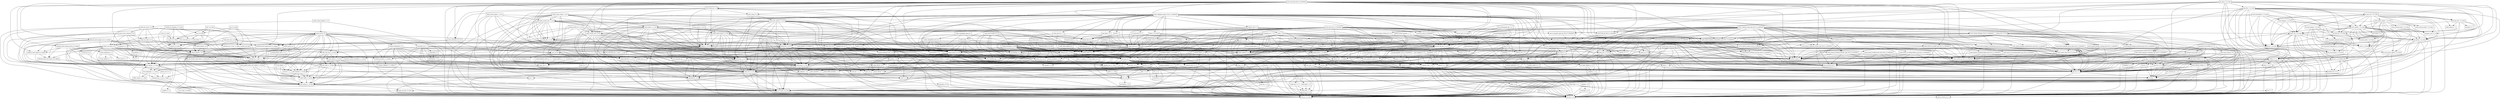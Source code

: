 digraph dependencies {
  node [shape = box, fontsize=10.0];
  FastInfoset_1_2_15 -> xml_apis_1_4_01;
  HdrHistogram_2_1_9 -> jaxb_api_2_4_0;
  HikariCP_java7_2_4_13 -> hibernate_core_5_4_3_Final;
  HikariCP_java7_2_4_13 -> javassist_3_25_0_GA;
  HikariCP_java7_2_4_13 -> slf4j_api_1_8_0_beta4;
  LatencyUtils_2_0_3 -> HdrHistogram_2_1_9;
  activemq_artemis_native_1_0_0 -> jboss_logging_3_4_0_Final;
  ant_1_10_6 -> ant_launcher_1_10_6;
  ant_1_10_6 -> xml_apis_1_4_01;
  arjuna_5_9_5_Final -> artemis_journal_2_9_0;
  arjuna_5_9_5_Final -> common_5_9_5_Final;
  arjuna_5_9_5_Final -> geronimo_jta_1_1_spec_1_1_1;
  arjuna_5_9_5_Final -> jboss_logging_3_4_0_Final;
  artemis_commons_2_9_0 -> commons_beanutils_1_9_3_redhat_1;
  artemis_commons_2_9_0 -> jboss_logging_3_4_0_Final;
  artemis_commons_2_9_0 -> jboss_logmanager_2_1_11_Final;
  artemis_commons_2_9_0 -> netty_buffer_4_1_36_Final;
  artemis_commons_2_9_0 -> netty_common_4_1_36_Final;
  artemis_commons_2_9_0 -> netty_handler_4_1_36_Final;
  artemis_commons_2_9_0 -> netty_transport_4_1_36_Final;
  artemis_core_client_2_9_0 -> artemis_commons_2_9_0;
  artemis_core_client_2_9_0 -> geronimo_json_1_0_spec_1_0_alpha_1;
  artemis_core_client_2_9_0 -> geronimo_jta_1_1_spec_1_1_1;
  artemis_core_client_2_9_0 -> jboss_logging_3_4_0_Final;
  artemis_core_client_2_9_0 -> netty_buffer_4_1_36_Final;
  artemis_core_client_2_9_0 -> netty_codec_4_1_36_Final;
  artemis_core_client_2_9_0 -> netty_codec_http_4_1_36_Final;
  artemis_core_client_2_9_0 -> netty_common_4_1_36_Final;
  artemis_core_client_2_9_0 -> netty_handler_4_1_36_Final;
  artemis_core_client_2_9_0 -> netty_transport_4_1_36_Final;
  artemis_core_client_2_9_0 -> netty_transport_native_epoll_4_1_36_Final_linux_x86_64;
  artemis_core_client_2_9_0 -> netty_transport_native_kqueue_4_1_36_Final_osx_x86_64;
  artemis_core_client_2_9_0 -> xml_apis_1_4_01;
  artemis_jdbc_store_2_9_0 -> artemis_commons_2_9_0;
  artemis_jdbc_store_2_9_0 -> artemis_core_client_2_9_0;
  artemis_jdbc_store_2_9_0 -> artemis_journal_2_9_0;
  artemis_jdbc_store_2_9_0 -> jboss_logging_3_4_0_Final;
  artemis_jdbc_store_2_9_0 -> postgresql_42_2_5;
  artemis_jms_client_2_9_0 -> artemis_commons_2_9_0;
  artemis_jms_client_2_9_0 -> artemis_core_client_2_9_0;
  artemis_jms_client_2_9_0 -> artemis_selector_2_9_0;
  artemis_jms_client_2_9_0 -> geronimo_jms_2_0_spec_1_0_alpha_2_patched_auto_name;
  artemis_jms_client_2_9_0 -> geronimo_jta_1_1_spec_1_1_1;
  artemis_jms_client_2_9_0 -> jboss_logging_3_4_0_Final;
  artemis_jms_server_2_9_0 -> artemis_commons_2_9_0;
  artemis_jms_server_2_9_0 -> artemis_core_client_2_9_0;
  artemis_jms_server_2_9_0 -> artemis_jms_client_2_9_0;
  artemis_jms_server_2_9_0 -> artemis_journal_2_9_0;
  artemis_jms_server_2_9_0 -> artemis_server_2_9_0;
  artemis_jms_server_2_9_0 -> artemis_service_extensions_2_9_0;
  artemis_jms_server_2_9_0 -> geronimo_jms_2_0_spec_1_0_alpha_2_patched_auto_name;
  artemis_jms_server_2_9_0 -> geronimo_jta_1_1_spec_1_1_1;
  artemis_jms_server_2_9_0 -> jboss_logging_3_4_0_Final;
  artemis_jms_server_2_9_0 -> xml_apis_1_4_01;
  artemis_journal_2_9_0 -> activemq_artemis_native_1_0_0;
  artemis_journal_2_9_0 -> artemis_commons_2_9_0;
  artemis_journal_2_9_0 -> jboss_logging_3_4_0_Final;
  artemis_journal_2_9_0 -> netty_buffer_4_1_36_Final;
  artemis_journal_2_9_0 -> netty_common_4_1_36_Final;
  artemis_selector_2_9_0 -> artemis_commons_2_9_0;
  artemis_selector_2_9_0 -> xml_apis_1_4_01;
  artemis_server_2_9_0 -> artemis_commons_2_9_0;
  artemis_server_2_9_0 -> artemis_core_client_2_9_0;
  artemis_server_2_9_0 -> artemis_jdbc_store_2_9_0;
  artemis_server_2_9_0 -> artemis_journal_2_9_0;
  artemis_server_2_9_0 -> artemis_selector_2_9_0;
  artemis_server_2_9_0 -> commons_beanutils_1_9_3_redhat_1;
  artemis_server_2_9_0 -> commons_configuration2_2_4;
  artemis_server_2_9_0 -> commons_lang3_3_9;
  artemis_server_2_9_0 -> geronimo_json_1_0_spec_1_0_alpha_1;
  artemis_server_2_9_0 -> geronimo_jta_1_1_spec_1_1_1;
  artemis_server_2_9_0 -> jboss_logging_3_4_0_Final;
  artemis_server_2_9_0 -> jboss_logmanager_2_1_11_Final;
  artemis_server_2_9_0 -> micrometer_core_1_1_4;
  artemis_server_2_9_0 -> netty_buffer_4_1_36_Final;
  artemis_server_2_9_0 -> netty_codec_4_1_36_Final;
  artemis_server_2_9_0 -> netty_codec_http_4_1_36_Final;
  artemis_server_2_9_0 -> netty_common_4_1_36_Final;
  artemis_server_2_9_0 -> netty_handler_4_1_36_Final;
  artemis_server_2_9_0 -> netty_transport_4_1_36_Final;
  artemis_server_2_9_0 -> netty_transport_native_epoll_4_1_36_Final_linux_x86_64;
  artemis_server_2_9_0 -> netty_transport_native_kqueue_4_1_36_Final_osx_x86_64;
  artemis_server_2_9_0 -> xml_apis_1_4_01;
  artemis_service_extensions_2_9_0 -> artemis_commons_2_9_0;
  artemis_service_extensions_2_9_0 -> artemis_core_client_2_9_0;
  artemis_service_extensions_2_9_0 -> artemis_jms_client_2_9_0;
  artemis_service_extensions_2_9_0 -> geronimo_jta_1_1_spec_1_1_1;
  artemis_service_extensions_2_9_0 -> jboss_logging_3_4_0_Final;
  artemis_service_extensions_2_9_0 -> xml_apis_1_4_01;
  artemis_spring_integration_2_9_0 -> artemis_jms_server_2_9_0;
  artemis_spring_integration_2_9_0 -> artemis_server_2_9_0;
  artemis_spring_integration_2_9_0 -> spring_beans_5_2_0_M3;
  asm_analysis_7_1 -> asm_7_1;
  asm_analysis_7_1 -> asm_tree_7_1;
  asm_tree_7_1 -> asm_7_1;
  asm_util_7_1 -> asm_7_1;
  asm_util_7_1 -> asm_analysis_7_1;
  asm_util_7_1 -> asm_tree_7_1;
  aspectjweaver_1_9_4 -> jcl_over_slf4j_1_8_0_beta4;
  aspectjweaver_1_9_4 -> xml_apis_1_4_01;
  atmosphere_runtime_2_4_30_vaadin1 -> commons_pool2_2_6_2;
  atmosphere_runtime_2_4_30_vaadin1 -> javax_annotation_api_1_3_2;
  atmosphere_runtime_2_4_30_vaadin1 -> jaxb_api_2_4_0;
  atmosphere_runtime_2_4_30_vaadin1 -> json_20180813;
  atmosphere_runtime_2_4_30_vaadin1 -> vaadin_slf4j_jdk14_1_6_1;
  atmosphere_runtime_2_4_30_vaadin1 -> xml_apis_1_4_01;
  aws_java_sdk_cloudwatch_1_11_572 -> aws_java_sdk_core_1_11_572;
  aws_java_sdk_cloudwatch_1_11_572 -> jackson_databind_2_9_9;
  aws_java_sdk_cloudwatch_1_11_572 -> jcl_over_slf4j_1_8_0_beta4;
  aws_java_sdk_cloudwatch_1_11_572 -> jmespath_java_1_11_572;
  aws_java_sdk_cloudwatch_1_11_572 -> xml_apis_1_4_01;
  aws_java_sdk_core_1_11_572 -> httpclient_4_5_9;
  aws_java_sdk_core_1_11_572 -> httpcore_4_4_11;
  aws_java_sdk_core_1_11_572 -> ion_java_1_4_0;
  aws_java_sdk_core_1_11_572 -> jackson_annotations_2_9_0;
  aws_java_sdk_core_1_11_572 -> jackson_core_2_9_9;
  aws_java_sdk_core_1_11_572 -> jackson_databind_2_9_9;
  aws_java_sdk_core_1_11_572 -> jackson_dataformat_cbor_2_9_9;
  aws_java_sdk_core_1_11_572 -> jaxb_api_2_4_0;
  aws_java_sdk_core_1_11_572 -> jcl_over_slf4j_1_8_0_beta4;
  aws_java_sdk_core_1_11_572 -> joda_time_2_10_2;
  aws_java_sdk_core_1_11_572 -> xml_apis_1_4_01;
  aws_java_sdk_ec2_1_11_572 -> aws_java_sdk_core_1_11_572;
  aws_java_sdk_ec2_1_11_572 -> jackson_databind_2_9_9;
  aws_java_sdk_ec2_1_11_572 -> jcl_over_slf4j_1_8_0_beta4;
  aws_java_sdk_ec2_1_11_572 -> jmespath_java_1_11_572;
  aws_java_sdk_ec2_1_11_572 -> xml_apis_1_4_01;
  aws_java_sdk_logs_1_11_572 -> aws_java_sdk_core_1_11_572;
  aws_java_sdk_logs_1_11_572 -> jackson_annotations_2_9_0;
  aws_java_sdk_logs_1_11_572 -> jackson_core_2_9_9;
  aws_java_sdk_logs_1_11_572 -> jcl_over_slf4j_1_8_0_beta4;
  aws_java_sdk_secretsmanager_1_11_572 -> aws_java_sdk_core_1_11_572;
  aws_java_sdk_secretsmanager_1_11_572 -> jackson_core_2_9_9;
  aws_java_sdk_secretsmanager_1_11_572 -> jcl_over_slf4j_1_8_0_beta4;
  aws_secretsmanager_caching_java_1_0_0 -> aws_java_sdk_core_1_11_572;
  aws_secretsmanager_caching_java_1_0_0 -> aws_java_sdk_secretsmanager_1_11_572;
  aws_secretsmanager_jdbc_1_0_2 -> aws_java_sdk_core_1_11_572;
  aws_secretsmanager_jdbc_1_0_2 -> aws_java_sdk_secretsmanager_1_11_572;
  aws_secretsmanager_jdbc_1_0_2 -> aws_secretsmanager_caching_java_1_0_0;
  aws_secretsmanager_jdbc_1_0_2 -> jackson_databind_2_9_9;
  bcpkix_jdk15on_1_62 -> bcprov_jdk15on_1_62;
  cglib_3_2_12 -> ant_1_10_6;
  cglib_3_2_12 -> asm_7_1;
  citizen_intelligence_agency_2019_6_14_SNAPSHOT -> commons_beanutils_1_9_3_redhat_1;
  citizen_intelligence_agency_2019_6_14_SNAPSHOT -> commons_lang_2_6_0_redhat_7;
  citizen_intelligence_agency_2019_6_14_SNAPSHOT -> commons_lang3_3_9;
  citizen_intelligence_agency_2019_6_14_SNAPSHOT -> commons_text_1_6;
  citizen_intelligence_agency_2019_6_14_SNAPSHOT -> dcharts_2_0_0_hack23;
  citizen_intelligence_agency_2019_6_14_SNAPSHOT -> gantt_addon_1_0_4;
  citizen_intelligence_agency_2019_6_14_SNAPSHOT -> javax_annotation_api_1_3_2;
  citizen_intelligence_agency_2019_6_14_SNAPSHOT -> javax_persistence_api_2_2;
  citizen_intelligence_agency_2019_6_14_SNAPSHOT -> joda_time_2_10_2;
  citizen_intelligence_agency_2019_6_14_SNAPSHOT -> jsoup_1_11_3;
  citizen_intelligence_agency_2019_6_14_SNAPSHOT -> model_external_riksdagen_documentcontent_impl_2019_6_14_SNAPSHOT;
  citizen_intelligence_agency_2019_6_14_SNAPSHOT -> model_external_riksdagen_dokumentlista_impl_2019_6_14_SNAPSHOT;
  citizen_intelligence_agency_2019_6_14_SNAPSHOT -> model_external_riksdagen_dokumentstatus_impl_2019_6_14_SNAPSHOT;
  citizen_intelligence_agency_2019_6_14_SNAPSHOT -> model_external_riksdagen_person_impl_2019_6_14_SNAPSHOT;
  citizen_intelligence_agency_2019_6_14_SNAPSHOT -> model_external_worldbank_countries_impl_2019_6_14_SNAPSHOT;
  citizen_intelligence_agency_2019_6_14_SNAPSHOT -> model_external_worldbank_data_impl_2019_6_14_SNAPSHOT;
  citizen_intelligence_agency_2019_6_14_SNAPSHOT -> model_internal_application_user_impl_2019_6_14_SNAPSHOT;
  citizen_intelligence_agency_2019_6_14_SNAPSHOT -> qrcode_2_1;
  citizen_intelligence_agency_2019_6_14_SNAPSHOT -> responsive_layout_2_1_1;
  citizen_intelligence_agency_2019_6_14_SNAPSHOT -> service_api_2019_6_14_SNAPSHOT;
  citizen_intelligence_agency_2019_6_14_SNAPSHOT -> service_external_esv_2019_6_14_SNAPSHOT;
  citizen_intelligence_agency_2019_6_14_SNAPSHOT -> slf4j_api_1_8_0_beta4;
  citizen_intelligence_agency_2019_6_14_SNAPSHOT -> spring_aop_5_2_0_M3;
  citizen_intelligence_agency_2019_6_14_SNAPSHOT -> spring_beans_5_2_0_M3;
  citizen_intelligence_agency_2019_6_14_SNAPSHOT -> spring_context_5_2_0_M3;
  citizen_intelligence_agency_2019_6_14_SNAPSHOT -> spring_security_core_5_2_0_M2;
  citizen_intelligence_agency_2019_6_14_SNAPSHOT -> spring_security_web_5_2_0_M2;
  citizen_intelligence_agency_2019_6_14_SNAPSHOT -> spring_tx_5_2_0_M3;
  citizen_intelligence_agency_2019_6_14_SNAPSHOT -> spring_web_5_2_0_M3;
  citizen_intelligence_agency_2019_6_14_SNAPSHOT -> statistics_card_0_3_2;
  citizen_intelligence_agency_2019_6_14_SNAPSHOT -> vaadin_grid_util_2_1_1;
  citizen_intelligence_agency_2019_6_14_SNAPSHOT -> vaadin_server_8_8_3;
  citizen_intelligence_agency_2019_6_14_SNAPSHOT -> vaadin_shared_8_8_3;
  citizen_intelligence_agency_2019_6_14_SNAPSHOT -> vaadin_spring_3_2_0;
  citizen_intelligence_agency_2019_6_14_SNAPSHOT -> web_widgets_2019_6_14_SNAPSHOT;
  citizen_intelligence_agency_2019_6_14_SNAPSHOT -> wt_pdf_viewer_2_0_1;
  citizen_intelligence_agency_2019_6_14_SNAPSHOT -> yauaa_5_10;
  classgraph_4_8_39 -> xml_apis_1_4_01;
  cloudwatchlogbackappender_1_11 -> aws_java_sdk_core_1_11_572;
  cloudwatchlogbackappender_1_11 -> aws_java_sdk_ec2_1_11_572;
  cloudwatchlogbackappender_1_11 -> aws_java_sdk_logs_1_11_572;
  cloudwatchlogbackappender_1_11 -> logback_classic_1_3_0_alpha4;
  cloudwatchlogbackappender_1_11 -> logback_core_1_3_0_alpha4;
  colt_2_1_4 -> concurrent_1_3_4;
  common_5_9_5_Final -> jboss_logging_3_4_0_Final;
  common_5_9_5_Final -> xml_apis_1_4_01;
  commons_beanutils_1_9_3_redhat_1 -> commons_collections_3_2_2_redhat_2;
  commons_beanutils_1_9_3_redhat_1 -> jcl_over_slf4j_1_8_0_beta4;
  commons_collections4_4_3 -> xml_apis_1_4_01;
  commons_configuration2_2_4 -> commons_beanutils_1_9_3_redhat_1;
  commons_configuration2_2_4 -> commons_codec_1_12;
  commons_configuration2_2_4 -> commons_lang3_3_9;
  commons_configuration2_2_4 -> commons_text_1_6;
  commons_configuration2_2_4 -> jackson_databind_2_9_9;
  commons_configuration2_2_4 -> jcl_over_slf4j_1_8_0_beta4;
  commons_configuration2_2_4 -> snakeyaml_1_24;
  commons_configuration2_2_4 -> spring_beans_5_2_0_M3;
  commons_configuration2_2_4 -> spring_core_5_2_0_M3;
  commons_configuration2_2_4 -> xml_apis_1_4_01;
  commons_dbcp2_2_6_0 -> commons_pool2_2_6_2;
  commons_dbcp2_2_6_0 -> geronimo_jta_1_1_spec_1_1_1;
  commons_dbcp2_2_6_0 -> jcl_over_slf4j_1_8_0_beta4;
  commons_pool2_2_6_2 -> cglib_3_2_12;
  commons_text_1_6 -> commons_lang3_3_9;
  commons_text_1_6 -> xml_apis_1_4_01;
  confirmdialog_3_1_1 -> vaadin_server_8_8_3;
  confirmdialog_3_1_1 -> vaadin_shared_8_8_3;
  core_1_1_2 -> arpack_combined_all_0_1;
  dcharts_2_0_0_hack23 -> commons_codec_1_12;
  dcharts_2_0_0_hack23 -> commons_lang3_3_9;
  dcharts_2_0_0_hack23 -> gwt_user_2_8_2;
  dcharts_2_0_0_hack23 -> vaadin_client_8_8_3;
  dcharts_2_0_0_hack23 -> vaadin_server_8_8_3;
  dcharts_2_0_0_hack23 -> vaadin_shared_8_8_3;
  dom4j_2_1_1 -> jaxb_api_2_4_0;
  dom4j_2_1_1 -> xml_apis_1_4_01;
  drools_compiler_7_23_0_Final -> antlr_runtime_3_5_2;
  drools_compiler_7_23_0_Final -> drools_core_7_23_0_Final;
  drools_compiler_7_23_0_Final -> gwt_dev_2_8_2;
  drools_compiler_7_23_0_Final -> jaxb_api_2_4_0;
  drools_compiler_7_23_0_Final -> jaxb_xjc_2_4_0_b180830_0438;
  drools_compiler_7_23_0_Final -> kie_api_7_23_0_Final;
  drools_compiler_7_23_0_Final -> kie_internal_7_23_0_Final;
  drools_compiler_7_23_0_Final -> kie_soup_commons_7_23_0_Final;
  drools_compiler_7_23_0_Final -> kie_soup_maven_support_7_23_0_Final;
  drools_compiler_7_23_0_Final -> kie_soup_project_datamodel_commons_7_23_0_Final;
  drools_compiler_7_23_0_Final -> mvel2_2_4_4_Final;
  drools_compiler_7_23_0_Final -> protobuf_java_3_8_0;
  drools_compiler_7_23_0_Final -> slf4j_api_1_8_0_beta4;
  drools_compiler_7_23_0_Final -> xml_apis_1_4_01;
  drools_compiler_7_23_0_Final -> xstream_1_4_11_1;
  drools_constraint_parser_7_23_0_Final -> javaparser_core_3_13_10;
  drools_core_7_23_0_Final -> commons_codec_1_12;
  drools_core_7_23_0_Final -> jaxb_api_2_4_0;
  drools_core_7_23_0_Final -> jaxb_xjc_2_4_0_b180830_0438;
  drools_core_7_23_0_Final -> kie_api_7_23_0_Final;
  drools_core_7_23_0_Final -> kie_internal_7_23_0_Final;
  drools_core_7_23_0_Final -> kie_soup_commons_7_23_0_Final;
  drools_core_7_23_0_Final -> kie_soup_project_datamodel_commons_7_23_0_Final;
  drools_core_7_23_0_Final -> mvel2_2_4_4_Final;
  drools_core_7_23_0_Final -> protobuf_java_3_8_0;
  drools_core_7_23_0_Final -> slf4j_api_1_8_0_beta4;
  drools_core_7_23_0_Final -> xml_apis_1_4_01;
  drools_core_7_23_0_Final -> xstream_1_4_11_1;
  drools_decisiontables_7_23_0_Final -> drools_compiler_7_23_0_Final;
  drools_decisiontables_7_23_0_Final -> drools_core_7_23_0_Final;
  drools_decisiontables_7_23_0_Final -> drools_templates_7_23_0_Final;
  drools_decisiontables_7_23_0_Final -> kie_api_7_23_0_Final;
  drools_decisiontables_7_23_0_Final -> kie_internal_7_23_0_Final;
  drools_decisiontables_7_23_0_Final -> poi_4_1_0;
  drools_decisiontables_7_23_0_Final -> poi_ooxml_4_1_0;
  drools_decisiontables_7_23_0_Final -> slf4j_api_1_8_0_beta4;
  drools_model_compiler_7_23_0_Final -> drools_canonical_model_7_23_0_Final;
  drools_model_compiler_7_23_0_Final -> drools_compiler_7_23_0_Final;
  drools_model_compiler_7_23_0_Final -> drools_constraint_parser_7_23_0_Final;
  drools_model_compiler_7_23_0_Final -> drools_core_7_23_0_Final;
  drools_model_compiler_7_23_0_Final -> javaparser_core_3_13_10;
  drools_model_compiler_7_23_0_Final -> kie_api_7_23_0_Final;
  drools_model_compiler_7_23_0_Final -> kie_internal_7_23_0_Final;
  drools_model_compiler_7_23_0_Final -> kie_soup_maven_support_7_23_0_Final;
  drools_model_compiler_7_23_0_Final -> kie_soup_project_datamodel_commons_7_23_0_Final;
  drools_model_compiler_7_23_0_Final -> mvel2_2_4_4_Final;
  drools_model_compiler_7_23_0_Final -> slf4j_api_1_8_0_beta4;
  drools_templates_7_23_0_Final -> drools_compiler_7_23_0_Final;
  drools_templates_7_23_0_Final -> drools_core_7_23_0_Final;
  drools_templates_7_23_0_Final -> kie_api_7_23_0_Final;
  drools_templates_7_23_0_Final -> mvel2_2_4_4_Final;
  easybinder_0_5 -> gentyref_1_2_0_vaadin1;
  easybinder_0_5 -> javax_persistence_api_2_2;
  easybinder_0_5 -> vaadin_server_8_8_3;
  easybinder_0_5 -> vaadin_shared_8_8_3;
  easybinder_0_5 -> validation_api_2_0_1_Final;
  ehcache_3_7_1 -> cache_api_1_1_1;
  ehcache_3_7_1 -> jaxb_api_2_4_0;
  ehcache_3_7_1 -> jsr305_3_0_2;
  ehcache_3_7_1 -> slf4j_api_1_8_0_beta4;
  ehcache_3_7_1 -> xml_apis_1_4_01;
  encrypt_properties_2019_6_14_SNAPSHOT -> bcprov_jdk15on_1_62;
  encrypt_properties_2019_6_14_SNAPSHOT -> jasypt_1_9_3_redhat_3;
  fluent_hc_4_5_9 -> httpclient_4_5_9;
  fluent_hc_4_5_9 -> httpcore_4_4_11;
  gantt_addon_1_0_4 -> gwt_user_2_8_2;
  gantt_addon_1_0_4 -> vaadin_client_8_8_3;
  gantt_addon_1_0_4 -> vaadin_server_8_8_3;
  gantt_addon_1_0_4 -> vaadin_shared_8_8_3;
  geronimo_jms_2_0_spec_1_0_alpha_2_patched_auto_name -> geronimo_jta_1_1_spec_1_1_1;
  googleauth_1_2_0 -> commons_codec_1_12;
  googleauth_1_2_0 -> httpclient_4_5_9;
  guava_28_0_jre -> animal_sniffer_annotations_1_17;
  guava_28_0_jre -> checker_qual_2_8_1;
  guava_28_0_jre -> error_prone_annotations_2_3_2;
  guava_28_0_jre -> j2objc_annotations_1_3;
  guava_28_0_jre -> jsr305_3_0_2;
  gwt_dev_2_8_2 -> animal_sniffer_annotations_1_17;
  gwt_dev_2_8_2 -> ant_1_10_6;
  gwt_dev_2_8_2 -> asm_7_1;
  gwt_dev_2_8_2 -> colt_2_1_4;
  gwt_dev_2_8_2 -> gson_2_8_5;
  gwt_dev_2_8_2 -> j2objc_annotations_1_3;
  gwt_dev_2_8_2 -> jsr305_3_0_2;
  gwt_dev_2_8_2 -> xml_apis_1_4_01;
  gwt_elemental_2_8_2 -> gwt_user_2_8_2;
  gwt_user_2_8_2 -> asm_7_1;
  gwt_user_2_8_2 -> commons_io_2_6;
  gwt_user_2_8_2 -> gson_2_8_5;
  gwt_user_2_8_2 -> gwt_dev_2_8_2;
  gwt_user_2_8_2 -> icu4j_64_2;
  gwt_user_2_8_2 -> jcl_over_slf4j_1_8_0_beta4;
  gwt_user_2_8_2 -> jsinterop_annotations_1_0_2;
  gwt_user_2_8_2 -> jsr305_3_0_2;
  gwt_user_2_8_2 -> sac_1_3;
  gwt_user_2_8_2 -> validation_api_2_0_1_Final;
  gwt_user_2_8_2 -> xml_apis_1_4_01;
  hibernate_commons_annotations_5_1_0_Final -> jboss_logging_3_4_0_Final;
  hibernate_core_5_4_3_Final -> ant_1_10_6;
  hibernate_core_5_4_3_Final -> antlr_2_7_7_redhat_7;
  hibernate_core_5_4_3_Final -> byte_buddy_1_9_13;
  hibernate_core_5_4_3_Final -> classmate_1_5_0;
  hibernate_core_5_4_3_Final -> dom4j_2_1_1;
  hibernate_core_5_4_3_Final -> geronimo_jta_1_1_spec_1_1_1;
  hibernate_core_5_4_3_Final -> hibernate_commons_annotations_5_1_0_Final;
  hibernate_core_5_4_3_Final -> jandex_2_1_1_Final;
  hibernate_core_5_4_3_Final -> javassist_3_25_0_GA;
  hibernate_core_5_4_3_Final -> javax_persistence_api_2_2;
  hibernate_core_5_4_3_Final -> jaxb_api_2_4_0;
  hibernate_core_5_4_3_Final -> jboss_logging_3_4_0_Final;
  hibernate_core_5_4_3_Final -> validation_api_2_0_1_Final;
  hibernate_core_5_4_3_Final -> xml_apis_1_4_01;
  hibernate_jcache_5_4_3_Final -> cache_api_1_1_1;
  hibernate_jcache_5_4_3_Final -> hibernate_core_5_4_3_Final;
  hibernate_search_backend_lucene_6_0_0_Alpha6 -> hibernate_search_engine_6_0_0_Alpha6;
  hibernate_search_backend_lucene_6_0_0_Alpha6 -> hibernate_search_util_common_6_0_0_Alpha6;
  hibernate_search_backend_lucene_6_0_0_Alpha6 -> jboss_logging_3_4_0_Final;
  hibernate_search_backend_lucene_6_0_0_Alpha6 -> lucene_analyzers_common_8_1_1;
  hibernate_search_backend_lucene_6_0_0_Alpha6 -> lucene_core_8_1_1;
  hibernate_search_backend_lucene_6_0_0_Alpha6 -> lucene_join_8_0_0;
  hibernate_search_backend_lucene_6_0_0_Alpha6 -> lucene_queryparser_8_1_1;
  hibernate_search_engine_6_0_0_Alpha6 -> hibernate_search_util_common_6_0_0_Alpha6;
  hibernate_search_engine_6_0_0_Alpha6 -> jboss_logging_3_4_0_Final;
  hibernate_search_mapper_orm_6_0_0_Alpha6 -> geronimo_jta_1_1_spec_1_1_1;
  hibernate_search_mapper_orm_6_0_0_Alpha6 -> hibernate_commons_annotations_5_1_0_Final;
  hibernate_search_mapper_orm_6_0_0_Alpha6 -> hibernate_core_5_4_3_Final;
  hibernate_search_mapper_orm_6_0_0_Alpha6 -> hibernate_search_engine_6_0_0_Alpha6;
  hibernate_search_mapper_orm_6_0_0_Alpha6 -> hibernate_search_mapper_pojo_6_0_0_Alpha6;
  hibernate_search_mapper_orm_6_0_0_Alpha6 -> hibernate_search_util_common_6_0_0_Alpha6;
  hibernate_search_mapper_orm_6_0_0_Alpha6 -> javax_persistence_api_2_2;
  hibernate_search_mapper_orm_6_0_0_Alpha6 -> jboss_logging_3_4_0_Final;
  hibernate_search_mapper_pojo_6_0_0_Alpha6 -> hibernate_search_engine_6_0_0_Alpha6;
  hibernate_search_mapper_pojo_6_0_0_Alpha6 -> hibernate_search_util_common_6_0_0_Alpha6;
  hibernate_search_mapper_pojo_6_0_0_Alpha6 -> jboss_logging_3_4_0_Final;
  hibernate_search_util_common_6_0_0_Alpha6 -> jboss_logging_3_4_0_Final;
  hibernate_validator_6_1_0_Alpha5 -> classmate_1_5_0;
  hibernate_validator_6_1_0_Alpha5 -> javax_persistence_api_2_2;
  hibernate_validator_6_1_0_Alpha5 -> jboss_logging_3_4_0_Final;
  hibernate_validator_6_1_0_Alpha5 -> joda_time_2_10_2;
  hibernate_validator_6_1_0_Alpha5 -> jsoup_1_11_3;
  hibernate_validator_6_1_0_Alpha5 -> validation_api_2_0_1_Final;
  hibernate_validator_6_1_0_Alpha5 -> xml_apis_1_4_01;
  httpclient_4_5_9 -> commons_codec_1_12;
  httpclient_4_5_9 -> httpcore_4_4_11;
  httpclient_4_5_9 -> jcl_over_slf4j_1_8_0_beta4;
  hyperjaxb3_ejb_roundtrip_0_6_2 -> commons_io_2_6;
  hyperjaxb3_ejb_roundtrip_0_6_2 -> commons_lang3_3_9;
  hyperjaxb3_ejb_roundtrip_0_6_2 -> hyperjaxb3_ejb_runtime_0_6_2;
  hyperjaxb3_ejb_roundtrip_0_6_2 -> javax_persistence_api_2_2;
  hyperjaxb3_ejb_roundtrip_0_6_2 -> jaxb_api_2_4_0;
  hyperjaxb3_ejb_roundtrip_0_6_2 -> jaxb2_basics_runtime_0_12_0;
  hyperjaxb3_ejb_roundtrip_0_6_2 -> jaxb2_basics_testing_0_10_0;
  hyperjaxb3_ejb_roundtrip_0_6_2 -> jcl_over_slf4j_1_8_0_beta4;
  hyperjaxb3_ejb_roundtrip_0_6_2 -> xml_apis_1_4_01;
  hyperjaxb3_ejb_runtime_0_6_2 -> commons_lang3_3_9;
  hyperjaxb3_ejb_runtime_0_6_2 -> javax_persistence_api_2_2;
  hyperjaxb3_ejb_runtime_0_6_2 -> jaxb_api_2_4_0;
  hyperjaxb3_ejb_runtime_0_6_2 -> xml_apis_1_4_01;
  icu4j_64_2 -> xml_apis_1_4_01;
  istack_commons_runtime_3_0_7 -> activation_1_1;
  istack_commons_runtime_3_0_7 -> xml_apis_1_4_01;
  jackson_databind_2_9_9 -> jackson_annotations_2_9_0;
  jackson_databind_2_9_9 -> jackson_core_2_9_9;
  jackson_databind_2_9_9 -> xml_apis_1_4_01;
  jackson_dataformat_cbor_2_9_9 -> jackson_core_2_9_9;
  jackson_datatype_jdk8_2_9_9 -> jackson_core_2_9_9;
  jackson_datatype_jdk8_2_9_9 -> jackson_databind_2_9_9;
  jandex_2_1_1_Final -> ant_1_10_6;
  jasypt_1_9_3_redhat_3 -> icu4j_64_2;
  jasypt_hibernate4_1_9_3 -> hibernate_core_5_4_3_Final;
  jasypt_hibernate4_1_9_3 -> jasypt_1_9_3_redhat_3;
  jasypt_spring31_1_9_3_redhat_3 -> jasypt_1_9_3_redhat_3;
  jasypt_spring31_1_9_3_redhat_3 -> spring_beans_5_2_0_M3;
  jasypt_spring31_1_9_3_redhat_3 -> spring_context_5_2_0_M3;
  jasypt_spring31_1_9_3_redhat_3 -> spring_core_5_2_0_M3;
  jasypt_spring31_1_9_3_redhat_3 -> xml_apis_1_4_01;
  javamelody_core_1_77_0 -> activation_1_1;
  javamelody_core_1_77_0 -> aws_java_sdk_cloudwatch_1_11_572;
  javamelody_core_1_77_0 -> commons_dbcp2_2_6_0;
  javamelody_core_1_77_0 -> javax_interceptor_api_1_2_2;
  javamelody_core_1_77_0 -> javax_mail_1_6_2;
  javamelody_core_1_77_0 -> javax_persistence_api_2_2;
  javamelody_core_1_77_0 -> jrobin_1_6_0;
  javamelody_core_1_77_0 -> log4j_over_slf4j_1_8_0_beta4;
  javamelody_core_1_77_0 -> logback_classic_1_3_0_alpha4;
  javamelody_core_1_77_0 -> logback_core_1_3_0_alpha4;
  javamelody_core_1_77_0 -> openpdf_1_2_20;
  javamelody_core_1_77_0 -> quartz_2_3_1;
  javamelody_core_1_77_0 -> slf4j_api_1_8_0_beta4;
  javamelody_core_1_77_0 -> spring_aop_5_2_0_M3;
  javamelody_core_1_77_0 -> spring_beans_5_2_0_M3;
  javamelody_core_1_77_0 -> spring_context_5_2_0_M3;
  javamelody_core_1_77_0 -> spring_core_5_2_0_M3;
  javamelody_core_1_77_0 -> spring_web_5_2_0_M3;
  javamelody_core_1_77_0 -> xml_apis_1_4_01;
  javamelody_core_1_77_0 -> xstream_1_4_11_1;
  javax_activation_api_1_2_0 -> activation_1_1;
  javax_mail_1_6_2 -> activation_1_1;
  javax_mail_1_6_2 -> xml_apis_1_4_01;
  javers_core_5_6_0 -> classgraph_4_8_39;
  javers_core_5_6_0 -> gson_2_8_5;
  javers_core_5_6_0 -> guava_28_0_jre;
  javers_core_5_6_0 -> joda_time_2_10_2;
  javers_core_5_6_0 -> picocontainer_2_15;
  javers_core_5_6_0 -> slf4j_api_1_8_0_beta4;
  javers_persistence_sql_5_6_0 -> guava_28_0_jre;
  javers_persistence_sql_5_6_0 -> javers_core_5_6_0;
  javers_persistence_sql_5_6_0 -> polyjdbc_0_7_6;
  javers_persistence_sql_5_6_0 -> slf4j_api_1_8_0_beta4;
  javers_spring_5_6_0 -> aspectjweaver_1_9_4;
  javers_spring_5_6_0 -> javers_core_5_6_0;
  javers_spring_5_6_0 -> spring_data_commons_2_2_0_M4;
  javers_spring_5_6_0 -> spring_security_core_5_2_0_M2;
  javers_spring_jpa_5_6_0 -> aspectjweaver_1_9_4;
  javers_spring_jpa_5_6_0 -> hibernate_core_5_4_3_Final;
  javers_spring_jpa_5_6_0 -> javax_persistence_api_2_2;
  javers_spring_jpa_5_6_0 -> javers_core_5_6_0;
  javers_spring_jpa_5_6_0 -> javers_persistence_sql_5_6_0;
  javers_spring_jpa_5_6_0 -> javers_spring_5_6_0;
  javers_spring_jpa_5_6_0 -> jboss_transaction_api_1_2_spec_1_1_1_Final;
  javers_spring_jpa_5_6_0 -> slf4j_api_1_8_0_beta4;
  javers_spring_jpa_5_6_0 -> spring_beans_5_2_0_M3;
  javers_spring_jpa_5_6_0 -> spring_tx_5_2_0_M3;
  jaxb_api_2_4_0 -> activation_1_1;
  jaxb_api_2_4_0 -> xml_apis_1_4_01;
  jaxb_core_2_3_0_1 -> activation_1_1;
  jaxb_core_2_3_0_1 -> jaxb_api_2_4_0;
  jaxb_core_2_3_0_1 -> xml_apis_1_4_01;
  jaxb_impl_2_4_0_b180830_0438 -> FastInfoset_1_2_15;
  jaxb_impl_2_4_0_b180830_0438 -> activation_1_1;
  jaxb_impl_2_4_0_b180830_0438 -> istack_commons_runtime_3_0_7;
  jaxb_impl_2_4_0_b180830_0438 -> jaxb_api_2_4_0;
  jaxb_impl_2_4_0_b180830_0438 -> jaxb_core_2_3_0_1;
  jaxb_impl_2_4_0_b180830_0438 -> stax_ex_1_8;
  jaxb_impl_2_4_0_b180830_0438 -> xml_apis_1_4_01;
  jaxb_runtime_2_3_1 -> FastInfoset_1_2_15;
  jaxb_runtime_2_3_1 -> activation_1_1;
  jaxb_runtime_2_3_1 -> istack_commons_runtime_3_0_7;
  jaxb_runtime_2_3_1 -> jaxb_api_2_4_0;
  jaxb_runtime_2_3_1 -> jaxb_core_2_3_0_1;
  jaxb_runtime_2_3_1 -> stax_ex_1_8;
  jaxb_runtime_2_3_1 -> xml_apis_1_4_01;
  jaxb_xjc_2_4_0_b180830_0438 -> activation_1_1;
  jaxb_xjc_2_4_0_b180830_0438 -> ant_1_10_6;
  jaxb_xjc_2_4_0_b180830_0438 -> istack_commons_runtime_3_0_7;
  jaxb_xjc_2_4_0_b180830_0438 -> jaxb_api_2_4_0;
  jaxb_xjc_2_4_0_b180830_0438 -> jaxb_core_2_3_0_1;
  jaxb_xjc_2_4_0_b180830_0438 -> xml_apis_1_4_01;
  jaxb2_basics_runtime_0_12_0 -> activation_1_1;
  jaxb2_basics_runtime_0_12_0 -> jaxb_api_2_4_0;
  jaxb2_basics_runtime_0_12_0 -> jaxb_core_2_3_0_1;
  jaxb2_basics_runtime_0_12_0 -> xml_apis_1_4_01;
  jaxb2_basics_testing_0_10_0 -> commons_io_2_6;
  jaxb2_basics_testing_0_10_0 -> jaxb_api_2_4_0;
  jaxb2_basics_testing_0_10_0 -> jaxb2_basics_runtime_0_12_0;
  jaxb2_basics_testing_0_10_0 -> jcl_over_slf4j_1_8_0_beta4;
  jaxb2_basics_testing_0_10_0 -> xml_apis_1_4_01;
  jaxb2_basics_tools_0_10_0 -> commons_beanutils_1_9_3_redhat_1;
  jaxb2_basics_tools_0_10_0 -> commons_lang3_3_9;
  jaxb2_basics_tools_0_10_0 -> jaxb_api_2_4_0;
  jaxb2_basics_tools_0_10_0 -> jaxb_core_2_3_0_1;
  jaxb2_basics_tools_0_10_0 -> jaxb_xjc_2_4_0_b180830_0438;
  jaxb2_basics_tools_0_10_0 -> jaxb2_basics_runtime_0_12_0;
  jaxb2_basics_tools_0_10_0 -> jcl_over_slf4j_1_8_0_beta4;
  jaxb2_basics_tools_0_10_0 -> spring_beans_5_2_0_M3;
  jaxb2_basics_tools_0_10_0 -> spring_context_5_2_0_M3;
  jaxb2_basics_tools_0_10_0 -> xml_apis_1_4_01;
  jboss_logging_3_4_0_Final -> jboss_logmanager_2_1_11_Final;
  jboss_logging_3_4_0_Final -> log4j_over_slf4j_1_8_0_beta4;
  jboss_logging_3_4_0_Final -> slf4j_api_1_8_0_beta4;
  jboss_logmanager_2_1_11_Final -> geronimo_json_1_0_spec_1_0_alpha_1;
  jboss_logmanager_2_1_11_Final -> wildfly_common_1_5_1_Final;
  jboss_logmanager_2_1_11_Final -> xml_apis_1_4_01;
  jboss_transaction_api_1_2_spec_1_1_1_Final -> geronimo_jta_1_1_spec_1_1_1;
  jboss_transaction_api_1_2_spec_1_1_1_Final -> javax_interceptor_api_1_2_2;
  jboss_transaction_spi_7_6_0_Final_redhat_1 -> geronimo_jta_1_1_spec_1_1_1;
  jboss_transaction_spi_7_6_0_Final_redhat_1 -> jboss_logging_3_4_0_Final;
  jbpm_flow_7_23_0_Final -> commons_lang3_3_9;
  jbpm_flow_7_23_0_Final -> drools_core_7_23_0_Final;
  jbpm_flow_7_23_0_Final -> jaxb_api_2_4_0;
  jbpm_flow_7_23_0_Final -> kie_api_7_23_0_Final;
  jbpm_flow_7_23_0_Final -> kie_dmn_api_7_23_0_Final;
  jbpm_flow_7_23_0_Final -> kie_dmn_core_7_23_0_Final;
  jbpm_flow_7_23_0_Final -> kie_dmn_feel_7_23_0_Final;
  jbpm_flow_7_23_0_Final -> kie_internal_7_23_0_Final;
  jbpm_flow_7_23_0_Final -> kie_soup_commons_7_23_0_Final;
  jbpm_flow_7_23_0_Final -> kie_soup_project_datamodel_commons_7_23_0_Final;
  jbpm_flow_7_23_0_Final -> mvel2_2_4_4_Final;
  jbpm_flow_7_23_0_Final -> protobuf_java_3_8_0;
  jbpm_flow_7_23_0_Final -> quartz_2_3_1;
  jbpm_flow_7_23_0_Final -> slf4j_api_1_8_0_beta4;
  jbpm_flow_7_23_0_Final -> xml_apis_1_4_01;
  jbpm_flow_7_23_0_Final -> xstream_1_4_11_1;
  jcl_over_slf4j_1_8_0_beta4 -> slf4j_api_1_8_0_beta4;
  jdbc_5_9_5_Final -> arjuna_5_9_5_Final;
  jdbc_5_9_5_Final -> common_5_9_5_Final;
  jdbc_5_9_5_Final -> geronimo_jta_1_1_spec_1_1_1;
  jdbc_5_9_5_Final -> jboss_logging_3_4_0_Final;
  jdbc_5_9_5_Final -> jta_5_9_5_Final;
  jdom2_2_0_6 -> xml_apis_1_4_01;
  jmespath_java_1_11_572 -> jackson_databind_2_9_9;
  jms_5_9_5_Final -> geronimo_jms_2_0_spec_1_0_alpha_2_patched_auto_name;
  jms_5_9_5_Final -> geronimo_jta_1_1_spec_1_1_1;
  jms_5_9_5_Final -> jboss_logging_3_4_0_Final;
  jms_5_9_5_Final -> jta_5_9_5_Final;
  jna_platform_5_3_1 -> jna_5_3_1;
  johnzon_core_0_9_5 -> geronimo_json_1_0_spec_1_0_alpha_1;
  jrobin_1_6_0 -> xml_apis_1_4_01;
  jsoup_1_11_3 -> xml_apis_1_4_01;
  jta_5_9_5_Final -> arjuna_5_9_5_Final;
  jta_5_9_5_Final -> common_5_9_5_Final;
  jta_5_9_5_Final -> geronimo_jta_1_1_spec_1_1_1;
  jta_5_9_5_Final -> jboss_logging_3_4_0_Final;
  jta_5_9_5_Final -> jboss_transaction_spi_7_6_0_Final_redhat_1;
  jul_to_slf4j_1_8_0_beta4 -> slf4j_api_1_8_0_beta4;
  kie_api_7_23_0_Final -> jaxb_api_2_4_0;
  kie_api_7_23_0_Final -> kie_soup_maven_support_7_23_0_Final;
  kie_api_7_23_0_Final -> slf4j_api_1_8_0_beta4;
  kie_dmn_api_7_23_0_Final -> kie_api_7_23_0_Final;
  kie_dmn_api_7_23_0_Final -> kie_dmn_model_7_23_0_Final;
  kie_dmn_api_7_23_0_Final -> kie_internal_7_23_0_Final;
  kie_dmn_api_7_23_0_Final -> xstream_1_4_11_1;
  kie_dmn_backend_7_23_0_Final -> kie_dmn_api_7_23_0_Final;
  kie_dmn_backend_7_23_0_Final -> kie_dmn_model_7_23_0_Final;
  kie_dmn_backend_7_23_0_Final -> kie_soup_commons_7_23_0_Final;
  kie_dmn_backend_7_23_0_Final -> slf4j_api_1_8_0_beta4;
  kie_dmn_backend_7_23_0_Final -> xml_apis_1_4_01;
  kie_dmn_backend_7_23_0_Final -> xstream_1_4_11_1;
  kie_dmn_core_7_23_0_Final -> antlr4_runtime_4_7_2;
  kie_dmn_core_7_23_0_Final -> drools_canonical_model_7_23_0_Final;
  kie_dmn_core_7_23_0_Final -> drools_compiler_7_23_0_Final;
  kie_dmn_core_7_23_0_Final -> drools_core_7_23_0_Final;
  kie_dmn_core_7_23_0_Final -> drools_model_compiler_7_23_0_Final;
  kie_dmn_core_7_23_0_Final -> javaparser_core_3_13_10;
  kie_dmn_core_7_23_0_Final -> kie_api_7_23_0_Final;
  kie_dmn_core_7_23_0_Final -> kie_dmn_api_7_23_0_Final;
  kie_dmn_core_7_23_0_Final -> kie_dmn_backend_7_23_0_Final;
  kie_dmn_core_7_23_0_Final -> kie_dmn_feel_7_23_0_Final;
  kie_dmn_core_7_23_0_Final -> kie_dmn_model_7_23_0_Final;
  kie_dmn_core_7_23_0_Final -> kie_internal_7_23_0_Final;
  kie_dmn_core_7_23_0_Final -> slf4j_api_1_8_0_beta4;
  kie_dmn_core_7_23_0_Final -> xml_apis_1_4_01;
  kie_dmn_feel_7_23_0_Final -> antlr4_runtime_4_7_2;
  kie_dmn_feel_7_23_0_Final -> big_math_2_0_1;
  kie_dmn_feel_7_23_0_Final -> drools_compiler_7_23_0_Final;
  kie_dmn_feel_7_23_0_Final -> javaparser_core_3_13_10;
  kie_dmn_feel_7_23_0_Final -> kie_dmn_api_7_23_0_Final;
  kie_dmn_feel_7_23_0_Final -> kie_internal_7_23_0_Final;
  kie_dmn_feel_7_23_0_Final -> slf4j_api_1_8_0_beta4;
  kie_dmn_model_7_23_0_Final -> xml_apis_1_4_01;
  kie_internal_7_23_0_Final -> jaxb_api_2_4_0;
  kie_internal_7_23_0_Final -> jaxb_xjc_2_4_0_b180830_0438;
  kie_internal_7_23_0_Final -> kie_api_7_23_0_Final;
  kie_internal_7_23_0_Final -> slf4j_api_1_8_0_beta4;
  kie_internal_7_23_0_Final -> xml_apis_1_4_01;
  kie_internal_7_23_0_Final -> xstream_1_4_11_1;
  kie_soup_commons_7_23_0_Final -> xstream_1_4_11_1;
  kie_soup_maven_support_7_23_0_Final -> slf4j_api_1_8_0_beta4;
  kie_soup_maven_support_7_23_0_Final -> xml_apis_1_4_01;
  kie_soup_project_datamodel_api_7_23_0_Final -> kie_soup_commons_7_23_0_Final;
  kie_soup_project_datamodel_commons_7_23_0_Final -> kie_soup_project_datamodel_api_7_23_0_Final;
  kie_soup_project_datamodel_commons_7_23_0_Final -> mvel2_2_4_4_Final;
  kie_spring_7_23_0_Final -> drools_compiler_7_23_0_Final;
  kie_spring_7_23_0_Final -> drools_core_7_23_0_Final;
  kie_spring_7_23_0_Final -> javax_persistence_api_2_2;
  kie_spring_7_23_0_Final -> jbpm_flow_7_23_0_Final;
  kie_spring_7_23_0_Final -> kie_api_7_23_0_Final;
  kie_spring_7_23_0_Final -> kie_internal_7_23_0_Final;
  kie_spring_7_23_0_Final -> slf4j_api_1_8_0_beta4;
  kie_spring_7_23_0_Final -> spring_beans_5_2_0_M3;
  kie_spring_7_23_0_Final -> spring_context_5_2_0_M3;
  kie_spring_7_23_0_Final -> spring_core_5_2_0_M3;
  kie_spring_7_23_0_Final -> spring_orm_5_2_0_M3;
  kie_spring_7_23_0_Final -> spring_tx_5_2_0_M3;
  kie_spring_7_23_0_Final -> xml_apis_1_4_01;
  kinesis_logback_appender_1_4_4 -> aws_java_sdk_core_1_11_572;
  kinesis_logback_appender_1_4_4 -> logback_core_1_3_0_alpha4;
  liquibase_core_3_6_3 -> ant_1_10_6;
  liquibase_core_3_6_3 -> logback_classic_1_3_0_alpha4;
  liquibase_core_3_6_3 -> logback_core_1_3_0_alpha4;
  liquibase_core_3_6_3 -> slf4j_api_1_8_0_beta4;
  liquibase_core_3_6_3 -> snakeyaml_1_24;
  liquibase_core_3_6_3 -> spring_beans_5_2_0_M3;
  liquibase_core_3_6_3 -> spring_context_5_2_0_M3;
  liquibase_core_3_6_3 -> spring_core_5_2_0_M3;
  liquibase_core_3_6_3 -> xml_apis_1_4_01;
  log4j_over_slf4j_1_8_0_beta4 -> slf4j_api_1_8_0_beta4;
  log4j_over_slf4j_1_8_0_beta4 -> xml_apis_1_4_01;
  logback_awslogs_appender_1_1_1 -> aws_java_sdk_core_1_11_572;
  logback_awslogs_appender_1_1_1 -> aws_java_sdk_logs_1_11_572;
  logback_awslogs_appender_1_1_1 -> logback_classic_1_3_0_alpha4;
  logback_awslogs_appender_1_1_1 -> logback_core_1_3_0_alpha4;
  logback_classic_1_3_0_alpha4 -> logback_core_1_3_0_alpha4;
  logback_classic_1_3_0_alpha4 -> slf4j_api_1_8_0_beta4;
  logback_classic_1_3_0_alpha4 -> xml_apis_1_4_01;
  logback_core_1_3_0_alpha4 -> javax_mail_1_6_2;
  logback_core_1_3_0_alpha4 -> xml_apis_1_4_01;
  logback_elasticsearch_appender_1_6 -> aws_java_sdk_core_1_11_572;
  logback_elasticsearch_appender_1_6 -> jackson_core_2_9_9;
  logback_elasticsearch_appender_1_6 -> logback_classic_1_3_0_alpha4;
  logback_elasticsearch_appender_1_6 -> logback_core_1_3_0_alpha4;
  logback_elasticsearch_appender_1_6 -> slf4j_api_1_8_0_beta4;
  lucene_analyzers_common_8_1_1 -> lucene_core_8_1_1;
  lucene_analyzers_common_8_1_1 -> xml_apis_1_4_01;
  lucene_analyzers_phonetic_8_1_1 -> commons_codec_1_12;
  lucene_analyzers_phonetic_8_1_1 -> lucene_analyzers_common_8_1_1;
  lucene_analyzers_phonetic_8_1_1 -> lucene_core_8_1_1;
  lucene_backward_codecs_8_1_1 -> lucene_core_8_1_1;
  lucene_facet_8_1_1 -> hppc_0_8_1;
  lucene_facet_8_1_1 -> lucene_core_8_1_1;
  lucene_join_8_0_0 -> lucene_core_8_1_1;
  lucene_memory_8_1_1 -> lucene_core_8_1_1;
  lucene_misc_8_1_1 -> lucene_core_8_1_1;
  lucene_queries_8_1_1 -> lucene_core_8_1_1;
  lucene_queryparser_8_1_1 -> lucene_core_8_1_1;
  lucene_queryparser_8_1_1 -> lucene_queries_8_1_1;
  lucene_queryparser_8_1_1 -> lucene_sandbox_8_1_1;
  lucene_queryparser_8_1_1 -> xml_apis_1_4_01;
  lucene_sandbox_8_1_1 -> lucene_core_8_1_1;
  micrometer_core_1_1_4 -> HdrHistogram_2_1_9;
  micrometer_core_1_1_4 -> LatencyUtils_2_0_3;
  micrometer_core_1_1_4 -> aspectjweaver_1_9_4;
  micrometer_core_1_1_4 -> cache_api_1_1_1;
  micrometer_core_1_1_4 -> guava_28_0_jre;
  micrometer_core_1_1_4 -> hibernate_core_5_4_3_Final;
  micrometer_core_1_1_4 -> javax_persistence_api_2_2;
  micrometer_core_1_1_4 -> jsr305_3_0_2;
  micrometer_core_1_1_4 -> logback_classic_1_3_0_alpha4;
  micrometer_core_1_1_4 -> logback_core_1_3_0_alpha4;
  micrometer_core_1_1_4 -> netty_codec_http_4_1_36_Final;
  micrometer_core_1_1_4 -> slf4j_api_1_8_0_beta4;
  model_common_impl_2019_6_14_SNAPSHOT -> commons_lang3_3_9;
  model_common_impl_2019_6_14_SNAPSHOT -> jaxb_api_2_4_0;
  model_common_impl_2019_6_14_SNAPSHOT -> model_common_api_2019_6_14_SNAPSHOT;
  model_common_impl_2019_6_14_SNAPSHOT -> slf4j_api_1_8_0_beta4;
  model_external_riksdagen_documentcontent_impl_2019_6_14_SNAPSHOT -> commons_lang3_3_9;
  model_external_riksdagen_documentcontent_impl_2019_6_14_SNAPSHOT -> hibernate_search_mapper_pojo_6_0_0_Alpha6;
  model_external_riksdagen_documentcontent_impl_2019_6_14_SNAPSHOT -> javax_persistence_api_2_2;
  model_external_riksdagen_documentcontent_impl_2019_6_14_SNAPSHOT -> jaxb_api_2_4_0;
  model_external_riksdagen_documentcontent_impl_2019_6_14_SNAPSHOT -> model_common_api_2019_6_14_SNAPSHOT;
  model_external_riksdagen_documentcontent_impl_2019_6_14_SNAPSHOT -> xml_apis_1_4_01;
  model_external_riksdagen_dokumentlista_impl_2019_6_14_SNAPSHOT -> commons_lang3_3_9;
  model_external_riksdagen_dokumentlista_impl_2019_6_14_SNAPSHOT -> hibernate_search_mapper_pojo_6_0_0_Alpha6;
  model_external_riksdagen_dokumentlista_impl_2019_6_14_SNAPSHOT -> javax_persistence_api_2_2;
  model_external_riksdagen_dokumentlista_impl_2019_6_14_SNAPSHOT -> jaxb_api_2_4_0;
  model_external_riksdagen_dokumentlista_impl_2019_6_14_SNAPSHOT -> model_common_api_2019_6_14_SNAPSHOT;
  model_external_riksdagen_dokumentlista_impl_2019_6_14_SNAPSHOT -> xml_apis_1_4_01;
  model_external_riksdagen_dokumentstatus_impl_2019_6_14_SNAPSHOT -> commons_lang3_3_9;
  model_external_riksdagen_dokumentstatus_impl_2019_6_14_SNAPSHOT -> javax_persistence_api_2_2;
  model_external_riksdagen_dokumentstatus_impl_2019_6_14_SNAPSHOT -> jaxb_api_2_4_0;
  model_external_riksdagen_dokumentstatus_impl_2019_6_14_SNAPSHOT -> model_common_api_2019_6_14_SNAPSHOT;
  model_external_riksdagen_dokumentstatus_impl_2019_6_14_SNAPSHOT -> model_common_impl_2019_6_14_SNAPSHOT;
  model_external_riksdagen_dokumentstatus_impl_2019_6_14_SNAPSHOT -> xml_apis_1_4_01;
  model_external_riksdagen_person_impl_2019_6_14_SNAPSHOT -> commons_lang3_3_9;
  model_external_riksdagen_person_impl_2019_6_14_SNAPSHOT -> javax_persistence_api_2_2;
  model_external_riksdagen_person_impl_2019_6_14_SNAPSHOT -> jaxb_api_2_4_0;
  model_external_riksdagen_person_impl_2019_6_14_SNAPSHOT -> model_common_api_2019_6_14_SNAPSHOT;
  model_external_riksdagen_person_impl_2019_6_14_SNAPSHOT -> model_common_impl_2019_6_14_SNAPSHOT;
  model_external_riksdagen_person_impl_2019_6_14_SNAPSHOT -> xml_apis_1_4_01;
  model_external_riksdagen_personlista_impl_2019_6_14_SNAPSHOT -> commons_lang3_3_9;
  model_external_riksdagen_personlista_impl_2019_6_14_SNAPSHOT -> javax_persistence_api_2_2;
  model_external_riksdagen_personlista_impl_2019_6_14_SNAPSHOT -> jaxb_api_2_4_0;
  model_external_riksdagen_personlista_impl_2019_6_14_SNAPSHOT -> model_common_api_2019_6_14_SNAPSHOT;
  model_external_riksdagen_personlista_impl_2019_6_14_SNAPSHOT -> model_common_impl_2019_6_14_SNAPSHOT;
  model_external_riksdagen_personlista_impl_2019_6_14_SNAPSHOT -> xml_apis_1_4_01;
  model_external_riksdagen_utskottsforslag_impl_2019_6_14_SNAPSHOT -> commons_lang3_3_9;
  model_external_riksdagen_utskottsforslag_impl_2019_6_14_SNAPSHOT -> hyperjaxb3_ejb_runtime_0_6_2;
  model_external_riksdagen_utskottsforslag_impl_2019_6_14_SNAPSHOT -> javax_persistence_api_2_2;
  model_external_riksdagen_utskottsforslag_impl_2019_6_14_SNAPSHOT -> jaxb_api_2_4_0;
  model_external_riksdagen_utskottsforslag_impl_2019_6_14_SNAPSHOT -> model_common_api_2019_6_14_SNAPSHOT;
  model_external_riksdagen_utskottsforslag_impl_2019_6_14_SNAPSHOT -> model_common_impl_2019_6_14_SNAPSHOT;
  model_external_riksdagen_utskottsforslag_impl_2019_6_14_SNAPSHOT -> xml_apis_1_4_01;
  model_external_riksdagen_votering_impl_2019_6_14_SNAPSHOT -> commons_lang3_3_9;
  model_external_riksdagen_votering_impl_2019_6_14_SNAPSHOT -> javax_persistence_api_2_2;
  model_external_riksdagen_votering_impl_2019_6_14_SNAPSHOT -> jaxb_api_2_4_0;
  model_external_riksdagen_votering_impl_2019_6_14_SNAPSHOT -> model_common_api_2019_6_14_SNAPSHOT;
  model_external_riksdagen_votering_impl_2019_6_14_SNAPSHOT -> model_common_impl_2019_6_14_SNAPSHOT;
  model_external_riksdagen_votering_impl_2019_6_14_SNAPSHOT -> xml_apis_1_4_01;
  model_external_riksdagen_voteringlista_impl_2019_6_14_SNAPSHOT -> commons_lang3_3_9;
  model_external_riksdagen_voteringlista_impl_2019_6_14_SNAPSHOT -> javax_persistence_api_2_2;
  model_external_riksdagen_voteringlista_impl_2019_6_14_SNAPSHOT -> jaxb_api_2_4_0;
  model_external_riksdagen_voteringlista_impl_2019_6_14_SNAPSHOT -> model_common_api_2019_6_14_SNAPSHOT;
  model_external_riksdagen_voteringlista_impl_2019_6_14_SNAPSHOT -> xml_apis_1_4_01;
  model_external_val_kommunvalkrets_impl_2019_6_14_SNAPSHOT -> commons_lang3_3_9;
  model_external_val_kommunvalkrets_impl_2019_6_14_SNAPSHOT -> javax_persistence_api_2_2;
  model_external_val_kommunvalkrets_impl_2019_6_14_SNAPSHOT -> jaxb_api_2_4_0;
  model_external_val_kommunvalkrets_impl_2019_6_14_SNAPSHOT -> model_common_api_2019_6_14_SNAPSHOT;
  model_external_val_kommunvalkrets_impl_2019_6_14_SNAPSHOT -> xml_apis_1_4_01;
  model_external_val_landstingvalkrets_impl_2019_6_14_SNAPSHOT -> commons_lang3_3_9;
  model_external_val_landstingvalkrets_impl_2019_6_14_SNAPSHOT -> javax_persistence_api_2_2;
  model_external_val_landstingvalkrets_impl_2019_6_14_SNAPSHOT -> jaxb_api_2_4_0;
  model_external_val_landstingvalkrets_impl_2019_6_14_SNAPSHOT -> model_common_api_2019_6_14_SNAPSHOT;
  model_external_val_landstingvalkrets_impl_2019_6_14_SNAPSHOT -> xml_apis_1_4_01;
  model_external_val_partier_impl_2019_6_14_SNAPSHOT -> commons_lang3_3_9;
  model_external_val_partier_impl_2019_6_14_SNAPSHOT -> javax_persistence_api_2_2;
  model_external_val_partier_impl_2019_6_14_SNAPSHOT -> jaxb_api_2_4_0;
  model_external_val_partier_impl_2019_6_14_SNAPSHOT -> model_common_api_2019_6_14_SNAPSHOT;
  model_external_val_partier_impl_2019_6_14_SNAPSHOT -> model_common_impl_2019_6_14_SNAPSHOT;
  model_external_val_partier_impl_2019_6_14_SNAPSHOT -> xml_apis_1_4_01;
  model_external_val_riksdagsvalkrets_impl_2019_6_14_SNAPSHOT -> commons_lang3_3_9;
  model_external_val_riksdagsvalkrets_impl_2019_6_14_SNAPSHOT -> javax_persistence_api_2_2;
  model_external_val_riksdagsvalkrets_impl_2019_6_14_SNAPSHOT -> jaxb_api_2_4_0;
  model_external_val_riksdagsvalkrets_impl_2019_6_14_SNAPSHOT -> model_common_api_2019_6_14_SNAPSHOT;
  model_external_val_riksdagsvalkrets_impl_2019_6_14_SNAPSHOT -> xml_apis_1_4_01;
  model_external_worldbank_countries_impl_2019_6_14_SNAPSHOT -> commons_lang3_3_9;
  model_external_worldbank_countries_impl_2019_6_14_SNAPSHOT -> javax_persistence_api_2_2;
  model_external_worldbank_countries_impl_2019_6_14_SNAPSHOT -> jaxb_api_2_4_0;
  model_external_worldbank_countries_impl_2019_6_14_SNAPSHOT -> model_common_api_2019_6_14_SNAPSHOT;
  model_external_worldbank_data_impl_2019_6_14_SNAPSHOT -> commons_lang3_3_9;
  model_external_worldbank_data_impl_2019_6_14_SNAPSHOT -> javax_persistence_api_2_2;
  model_external_worldbank_data_impl_2019_6_14_SNAPSHOT -> jaxb_api_2_4_0;
  model_external_worldbank_data_impl_2019_6_14_SNAPSHOT -> model_common_api_2019_6_14_SNAPSHOT;
  model_external_worldbank_indicators_impl_2019_6_14_SNAPSHOT -> commons_lang3_3_9;
  model_external_worldbank_indicators_impl_2019_6_14_SNAPSHOT -> javax_persistence_api_2_2;
  model_external_worldbank_indicators_impl_2019_6_14_SNAPSHOT -> jaxb_api_2_4_0;
  model_external_worldbank_indicators_impl_2019_6_14_SNAPSHOT -> model_common_api_2019_6_14_SNAPSHOT;
  model_external_worldbank_indicators_impl_2019_6_14_SNAPSHOT -> xml_apis_1_4_01;
  model_external_worldbank_topic_impl_2019_6_14_SNAPSHOT -> commons_lang3_3_9;
  model_external_worldbank_topic_impl_2019_6_14_SNAPSHOT -> javax_persistence_api_2_2;
  model_external_worldbank_topic_impl_2019_6_14_SNAPSHOT -> jaxb_api_2_4_0;
  model_external_worldbank_topic_impl_2019_6_14_SNAPSHOT -> model_common_api_2019_6_14_SNAPSHOT;
  model_external_worldbank_topic_impl_2019_6_14_SNAPSHOT -> xml_apis_1_4_01;
  model_internal_application_user_impl_2019_6_14_SNAPSHOT -> commons_lang3_3_9;
  model_internal_application_user_impl_2019_6_14_SNAPSHOT -> javax_persistence_api_2_2;
  model_internal_application_user_impl_2019_6_14_SNAPSHOT -> javers_core_5_6_0;
  model_internal_application_user_impl_2019_6_14_SNAPSHOT -> jaxb_api_2_4_0;
  model_internal_application_user_impl_2019_6_14_SNAPSHOT -> model_common_api_2019_6_14_SNAPSHOT;
  model_internal_application_user_impl_2019_6_14_SNAPSHOT -> model_common_impl_2019_6_14_SNAPSHOT;
  narayana_jts_integration_5_9_5_Final -> arjuna_5_9_5_Final;
  narayana_jts_integration_5_9_5_Final -> common_5_9_5_Final;
  narayana_jts_integration_5_9_5_Final -> geronimo_jta_1_1_spec_1_1_1;
  narayana_jts_integration_5_9_5_Final -> jboss_logging_3_4_0_Final;
  narayana_jts_integration_5_9_5_Final -> jboss_transaction_spi_7_6_0_Final_redhat_1;
  narayana_jts_integration_5_9_5_Final -> jta_5_9_5_Final;
  nekohtml_1_9_22 -> xercesImpl_2_12_0;
  nekohtml_1_9_22 -> xml_apis_1_4_01;
  netty_buffer_4_1_36_Final -> netty_common_4_1_36_Final;
  netty_codec_4_1_36_Final -> netty_buffer_4_1_36_Final;
  netty_codec_4_1_36_Final -> netty_common_4_1_36_Final;
  netty_codec_4_1_36_Final -> netty_transport_4_1_36_Final;
  netty_codec_4_1_36_Final -> protobuf_java_3_8_0;
  netty_codec_http_4_1_36_Final -> netty_buffer_4_1_36_Final;
  netty_codec_http_4_1_36_Final -> netty_codec_4_1_36_Final;
  netty_codec_http_4_1_36_Final -> netty_common_4_1_36_Final;
  netty_codec_http_4_1_36_Final -> netty_handler_4_1_36_Final;
  netty_codec_http_4_1_36_Final -> netty_transport_4_1_36_Final;
  netty_common_4_1_36_Final -> jcl_over_slf4j_1_8_0_beta4;
  netty_common_4_1_36_Final -> log4j_over_slf4j_1_8_0_beta4;
  netty_common_4_1_36_Final -> slf4j_api_1_8_0_beta4;
  netty_handler_4_1_36_Final -> bcpkix_jdk15on_1_62;
  netty_handler_4_1_36_Final -> bcprov_jdk15on_1_62;
  netty_handler_4_1_36_Final -> netty_buffer_4_1_36_Final;
  netty_handler_4_1_36_Final -> netty_codec_4_1_36_Final;
  netty_handler_4_1_36_Final -> netty_common_4_1_36_Final;
  netty_handler_4_1_36_Final -> netty_transport_4_1_36_Final;
  netty_resolver_4_1_36_Final -> netty_common_4_1_36_Final;
  netty_transport_4_1_36_Final -> netty_buffer_4_1_36_Final;
  netty_transport_4_1_36_Final -> netty_common_4_1_36_Final;
  netty_transport_4_1_36_Final -> netty_resolver_4_1_36_Final;
  netty_transport_native_epoll_4_1_36_Final_linux_x86_64 -> netty_buffer_4_1_36_Final;
  netty_transport_native_epoll_4_1_36_Final_linux_x86_64 -> netty_common_4_1_36_Final;
  netty_transport_native_epoll_4_1_36_Final_linux_x86_64 -> netty_transport_4_1_36_Final;
  netty_transport_native_epoll_4_1_36_Final_linux_x86_64 -> netty_transport_native_unix_common_4_1_36_Final;
  netty_transport_native_kqueue_4_1_36_Final_osx_x86_64 -> netty_buffer_4_1_36_Final;
  netty_transport_native_kqueue_4_1_36_Final_osx_x86_64 -> netty_common_4_1_36_Final;
  netty_transport_native_kqueue_4_1_36_Final_osx_x86_64 -> netty_transport_4_1_36_Final;
  netty_transport_native_kqueue_4_1_36_Final_osx_x86_64 -> netty_transport_native_unix_common_4_1_36_Final;
  netty_transport_native_unix_common_4_1_36_Final -> netty_buffer_4_1_36_Final;
  netty_transport_native_unix_common_4_1_36_Final -> netty_common_4_1_36_Final;
  netty_transport_native_unix_common_4_1_36_Final -> netty_transport_4_1_36_Final;
  openpdf_1_2_20 -> bcpkix_jdk15on_1_62;
  openpdf_1_2_20 -> bcprov_jdk15on_1_62;
  openpdf_1_2_20 -> jsr305_3_0_2;
  openpdf_1_2_20 -> juniversalchardet_2_3_0;
  openpdf_1_2_20 -> xml_apis_1_4_01;
  passay_1_5_0 -> guava_28_0_jre;
  passay_1_5_0 -> spring_context_5_2_0_M3;
  picocontainer_2_15 -> javax_annotation_api_1_3_2;
  poi_4_1_0 -> commons_codec_1_12;
  poi_4_1_0 -> commons_collections4_4_3;
  poi_4_1_0 -> commons_math3_3_6_1;
  poi_4_1_0 -> jaxb_api_2_4_0;
  poi_4_1_0 -> jcl_over_slf4j_1_8_0_beta4;
  poi_4_1_0 -> xml_apis_1_4_01;
  poi_ooxml_4_1_0 -> bcpkix_jdk15on_1_62;
  poi_ooxml_4_1_0 -> bcprov_jdk15on_1_62;
  poi_ooxml_4_1_0 -> commons_collections4_4_3;
  poi_ooxml_4_1_0 -> commons_compress_1_18;
  poi_ooxml_4_1_0 -> curvesapi_1_06;
  poi_ooxml_4_1_0 -> jaxb_api_2_4_0;
  poi_ooxml_4_1_0 -> poi_4_1_0;
  poi_ooxml_4_1_0 -> poi_ooxml_schemas_4_1_0;
  poi_ooxml_4_1_0 -> xml_apis_1_4_01;
  poi_ooxml_4_1_0 -> xmlbeans_3_1_0;
  poi_ooxml_schemas_4_1_0 -> xml_apis_1_4_01;
  poi_ooxml_schemas_4_1_0 -> xmlbeans_3_1_0;
  poi_scratchpad_4_1_0 -> commons_codec_1_12;
  poi_scratchpad_4_1_0 -> poi_4_1_0;
  poi_scratchpad_4_1_0 -> xml_apis_1_4_01;
  polyjdbc_0_7_6 -> slf4j_api_1_8_0_beta4;
  postgresql_42_2_5 -> geronimo_jta_1_1_spec_1_1_1;
  postgresql_42_2_5 -> jna_5_3_1;
  postgresql_42_2_5 -> jna_platform_5_3_1;
  postgresql_42_2_5 -> xml_apis_1_4_01;
  qrcode_2_1 -> gwt_user_2_8_2;
  qrcode_2_1 -> vaadin_client_8_8_3;
  qrcode_2_1 -> vaadin_server_8_8_3;
  qrcode_2_1 -> vaadin_shared_8_8_3;
  quartz_2_3_1 -> HikariCP_java7_2_4_13;
  quartz_2_3_1 -> geronimo_jta_1_1_spec_1_1_1;
  quartz_2_3_1 -> jaxb_api_2_4_0;
  quartz_2_3_1 -> jboss_logging_3_4_0_Final;
  quartz_2_3_1 -> slf4j_api_1_8_0_beta4;
  quartz_2_3_1 -> xml_apis_1_4_01;
  responsive_layout_2_1_1 -> vaadin_server_8_8_3;
  responsive_layout_2_1_1 -> vaadin_shared_8_8_3;
  service_api_2019_6_14_SNAPSHOT -> commons_collections4_4_3;
  service_api_2019_6_14_SNAPSHOT -> commons_lang3_3_9;
  service_api_2019_6_14_SNAPSHOT -> javax_persistence_api_2_2;
  service_api_2019_6_14_SNAPSHOT -> model_internal_application_user_impl_2019_6_14_SNAPSHOT;
  service_api_2019_6_14_SNAPSHOT -> validation_api_2_0_1_Final;
  service_component_agent_api_2019_6_14_SNAPSHOT -> model_internal_application_user_impl_2019_6_14_SNAPSHOT;
  service_component_agent_impl_2019_6_14_SNAPSHOT -> commons_lang3_3_9;
  service_component_agent_impl_2019_6_14_SNAPSHOT -> geronimo_jms_2_0_spec_1_0_alpha_2_patched_auto_name;
  service_component_agent_impl_2019_6_14_SNAPSHOT -> javax_annotation_api_1_3_2;
  service_component_agent_impl_2019_6_14_SNAPSHOT -> javax_persistence_api_2_2;
  service_component_agent_impl_2019_6_14_SNAPSHOT -> joda_time_2_10_2;
  service_component_agent_impl_2019_6_14_SNAPSHOT -> model_external_riksdagen_documentcontent_impl_2019_6_14_SNAPSHOT;
  service_component_agent_impl_2019_6_14_SNAPSHOT -> model_external_riksdagen_dokumentlista_impl_2019_6_14_SNAPSHOT;
  service_component_agent_impl_2019_6_14_SNAPSHOT -> model_external_riksdagen_dokumentstatus_impl_2019_6_14_SNAPSHOT;
  service_component_agent_impl_2019_6_14_SNAPSHOT -> model_external_riksdagen_person_impl_2019_6_14_SNAPSHOT;
  service_component_agent_impl_2019_6_14_SNAPSHOT -> model_external_riksdagen_personlista_impl_2019_6_14_SNAPSHOT;
  service_component_agent_impl_2019_6_14_SNAPSHOT -> model_external_riksdagen_utskottsforslag_impl_2019_6_14_SNAPSHOT;
  service_component_agent_impl_2019_6_14_SNAPSHOT -> model_external_riksdagen_votering_impl_2019_6_14_SNAPSHOT;
  service_component_agent_impl_2019_6_14_SNAPSHOT -> model_external_riksdagen_voteringlista_impl_2019_6_14_SNAPSHOT;
  service_component_agent_impl_2019_6_14_SNAPSHOT -> model_external_worldbank_countries_impl_2019_6_14_SNAPSHOT;
  service_component_agent_impl_2019_6_14_SNAPSHOT -> model_external_worldbank_indicators_impl_2019_6_14_SNAPSHOT;
  service_component_agent_impl_2019_6_14_SNAPSHOT -> model_internal_application_user_impl_2019_6_14_SNAPSHOT;
  service_component_agent_impl_2019_6_14_SNAPSHOT -> service_component_agent_api_2019_6_14_SNAPSHOT;
  service_component_agent_impl_2019_6_14_SNAPSHOT -> service_data_api_2019_6_14_SNAPSHOT;
  service_component_agent_impl_2019_6_14_SNAPSHOT -> service_external_common_2019_6_14_SNAPSHOT;
  service_component_agent_impl_2019_6_14_SNAPSHOT -> service_external_riksdagen_2019_6_14_SNAPSHOT;
  service_component_agent_impl_2019_6_14_SNAPSHOT -> service_external_val_2019_6_14_SNAPSHOT;
  service_component_agent_impl_2019_6_14_SNAPSHOT -> service_external_worldbank_2019_6_14_SNAPSHOT;
  service_component_agent_impl_2019_6_14_SNAPSHOT -> slf4j_api_1_8_0_beta4;
  service_component_agent_impl_2019_6_14_SNAPSHOT -> spring_beans_5_2_0_M3;
  service_component_agent_impl_2019_6_14_SNAPSHOT -> spring_context_5_2_0_M3;
  service_component_agent_impl_2019_6_14_SNAPSHOT -> spring_jms_5_2_0_M3;
  service_component_agent_impl_2019_6_14_SNAPSHOT -> spring_security_core_5_2_0_M2;
  service_component_agent_impl_2019_6_14_SNAPSHOT -> spring_tx_5_2_0_M3;
  service_data_api_2019_6_14_SNAPSHOT -> javax_persistence_api_2_2;
  service_data_api_2019_6_14_SNAPSHOT -> model_internal_application_user_impl_2019_6_14_SNAPSHOT;
  service_data_impl_2019_6_14_SNAPSHOT -> aws_java_sdk_core_1_11_572;
  service_data_impl_2019_6_14_SNAPSHOT -> aws_java_sdk_secretsmanager_1_11_572;
  service_data_impl_2019_6_14_SNAPSHOT -> aws_secretsmanager_caching_java_1_0_0;
  service_data_impl_2019_6_14_SNAPSHOT -> commons_lang_2_6_0_redhat_7;
  service_data_impl_2019_6_14_SNAPSHOT -> commons_lang3_3_9;
  service_data_impl_2019_6_14_SNAPSHOT -> guava_28_0_jre;
  service_data_impl_2019_6_14_SNAPSHOT -> hibernate_core_5_4_3_Final;
  service_data_impl_2019_6_14_SNAPSHOT -> hibernate_search_backend_lucene_6_0_0_Alpha6;
  service_data_impl_2019_6_14_SNAPSHOT -> hibernate_search_engine_6_0_0_Alpha6;
  service_data_impl_2019_6_14_SNAPSHOT -> hibernate_search_mapper_orm_6_0_0_Alpha6;
  service_data_impl_2019_6_14_SNAPSHOT -> hibernate_search_mapper_pojo_6_0_0_Alpha6;
  service_data_impl_2019_6_14_SNAPSHOT -> jackson_databind_2_9_9;
  service_data_impl_2019_6_14_SNAPSHOT -> javax_annotation_api_1_3_2;
  service_data_impl_2019_6_14_SNAPSHOT -> javax_persistence_api_2_2;
  service_data_impl_2019_6_14_SNAPSHOT -> javers_core_5_6_0;
  service_data_impl_2019_6_14_SNAPSHOT -> javers_persistence_sql_5_6_0;
  service_data_impl_2019_6_14_SNAPSHOT -> javers_spring_5_6_0;
  service_data_impl_2019_6_14_SNAPSHOT -> javers_spring_jpa_5_6_0;
  service_data_impl_2019_6_14_SNAPSHOT -> lucene_analyzers_common_8_1_1;
  service_data_impl_2019_6_14_SNAPSHOT -> model_external_riksdagen_documentcontent_impl_2019_6_14_SNAPSHOT;
  service_data_impl_2019_6_14_SNAPSHOT -> model_external_riksdagen_dokumentlista_impl_2019_6_14_SNAPSHOT;
  service_data_impl_2019_6_14_SNAPSHOT -> model_external_riksdagen_dokumentstatus_impl_2019_6_14_SNAPSHOT;
  service_data_impl_2019_6_14_SNAPSHOT -> model_external_riksdagen_person_impl_2019_6_14_SNAPSHOT;
  service_data_impl_2019_6_14_SNAPSHOT -> model_external_riksdagen_utskottsforslag_impl_2019_6_14_SNAPSHOT;
  service_data_impl_2019_6_14_SNAPSHOT -> model_external_riksdagen_votering_impl_2019_6_14_SNAPSHOT;
  service_data_impl_2019_6_14_SNAPSHOT -> model_external_val_partier_impl_2019_6_14_SNAPSHOT;
  service_data_impl_2019_6_14_SNAPSHOT -> model_external_worldbank_countries_impl_2019_6_14_SNAPSHOT;
  service_data_impl_2019_6_14_SNAPSHOT -> model_external_worldbank_data_impl_2019_6_14_SNAPSHOT;
  service_data_impl_2019_6_14_SNAPSHOT -> model_external_worldbank_indicators_impl_2019_6_14_SNAPSHOT;
  service_data_impl_2019_6_14_SNAPSHOT -> model_internal_application_user_impl_2019_6_14_SNAPSHOT;
  service_data_impl_2019_6_14_SNAPSHOT -> postgresql_42_2_5;
  service_data_impl_2019_6_14_SNAPSHOT -> service_data_api_2019_6_14_SNAPSHOT;
  service_data_impl_2019_6_14_SNAPSHOT -> slf4j_api_1_8_0_beta4;
  service_data_impl_2019_6_14_SNAPSHOT -> spring_beans_5_2_0_M3;
  service_data_impl_2019_6_14_SNAPSHOT -> spring_context_5_2_0_M3;
  service_data_impl_2019_6_14_SNAPSHOT -> spring_jdbc_5_2_0_M3;
  service_data_impl_2019_6_14_SNAPSHOT -> spring_security_core_5_2_0_M2;
  service_data_impl_2019_6_14_SNAPSHOT -> spring_tx_5_2_0_M3;
  service_external_common_2019_6_14_SNAPSHOT -> fluent_hc_4_5_9;
  service_external_common_2019_6_14_SNAPSHOT -> jdom2_2_0_6;
  service_external_common_2019_6_14_SNAPSHOT -> slf4j_api_1_8_0_beta4;
  service_external_common_2019_6_14_SNAPSHOT -> spring_context_5_2_0_M3;
  service_external_common_2019_6_14_SNAPSHOT -> spring_oxm_5_2_0_M3;
  service_external_common_2019_6_14_SNAPSHOT -> xml_apis_1_4_01;
  service_external_esv_2019_6_14_SNAPSHOT -> commons_codec_1_12;
  service_external_esv_2019_6_14_SNAPSHOT -> commons_csv_1_7;
  service_external_esv_2019_6_14_SNAPSHOT -> commons_lang3_3_9;
  service_external_esv_2019_6_14_SNAPSHOT -> fluent_hc_4_5_9;
  service_external_esv_2019_6_14_SNAPSHOT -> poi_4_1_0;
  service_external_esv_2019_6_14_SNAPSHOT -> poi_ooxml_4_1_0;
  service_external_esv_2019_6_14_SNAPSHOT -> slf4j_api_1_8_0_beta4;
  service_external_esv_2019_6_14_SNAPSHOT -> spring_beans_5_2_0_M3;
  service_external_esv_2019_6_14_SNAPSHOT -> spring_context_5_2_0_M3;
  service_external_riksdagen_2019_6_14_SNAPSHOT -> jaxb_api_2_4_0;
  service_external_riksdagen_2019_6_14_SNAPSHOT -> model_external_riksdagen_documentcontent_impl_2019_6_14_SNAPSHOT;
  service_external_riksdagen_2019_6_14_SNAPSHOT -> model_external_riksdagen_dokumentlista_impl_2019_6_14_SNAPSHOT;
  service_external_riksdagen_2019_6_14_SNAPSHOT -> model_external_riksdagen_dokumentstatus_impl_2019_6_14_SNAPSHOT;
  service_external_riksdagen_2019_6_14_SNAPSHOT -> model_external_riksdagen_person_impl_2019_6_14_SNAPSHOT;
  service_external_riksdagen_2019_6_14_SNAPSHOT -> model_external_riksdagen_personlista_impl_2019_6_14_SNAPSHOT;
  service_external_riksdagen_2019_6_14_SNAPSHOT -> model_external_riksdagen_utskottsforslag_impl_2019_6_14_SNAPSHOT;
  service_external_riksdagen_2019_6_14_SNAPSHOT -> model_external_riksdagen_votering_impl_2019_6_14_SNAPSHOT;
  service_external_riksdagen_2019_6_14_SNAPSHOT -> model_external_riksdagen_voteringlista_impl_2019_6_14_SNAPSHOT;
  service_external_riksdagen_2019_6_14_SNAPSHOT -> service_external_common_2019_6_14_SNAPSHOT;
  service_external_riksdagen_2019_6_14_SNAPSHOT -> slf4j_api_1_8_0_beta4;
  service_external_riksdagen_2019_6_14_SNAPSHOT -> spring_beans_5_2_0_M3;
  service_external_riksdagen_2019_6_14_SNAPSHOT -> spring_context_5_2_0_M3;
  service_external_riksdagen_2019_6_14_SNAPSHOT -> spring_oxm_5_2_0_M3;
  service_external_val_2019_6_14_SNAPSHOT -> jaxb_api_2_4_0;
  service_external_val_2019_6_14_SNAPSHOT -> model_external_val_kommunvalkrets_impl_2019_6_14_SNAPSHOT;
  service_external_val_2019_6_14_SNAPSHOT -> model_external_val_landstingvalkrets_impl_2019_6_14_SNAPSHOT;
  service_external_val_2019_6_14_SNAPSHOT -> model_external_val_partier_impl_2019_6_14_SNAPSHOT;
  service_external_val_2019_6_14_SNAPSHOT -> model_external_val_riksdagsvalkrets_impl_2019_6_14_SNAPSHOT;
  service_external_val_2019_6_14_SNAPSHOT -> service_external_common_2019_6_14_SNAPSHOT;
  service_external_val_2019_6_14_SNAPSHOT -> spring_beans_5_2_0_M3;
  service_external_val_2019_6_14_SNAPSHOT -> spring_context_5_2_0_M3;
  service_external_val_2019_6_14_SNAPSHOT -> spring_oxm_5_2_0_M3;
  service_external_worldbank_2019_6_14_SNAPSHOT -> commons_codec_1_12;
  service_external_worldbank_2019_6_14_SNAPSHOT -> commons_csv_1_7;
  service_external_worldbank_2019_6_14_SNAPSHOT -> fluent_hc_4_5_9;
  service_external_worldbank_2019_6_14_SNAPSHOT -> model_external_worldbank_countries_impl_2019_6_14_SNAPSHOT;
  service_external_worldbank_2019_6_14_SNAPSHOT -> model_external_worldbank_data_impl_2019_6_14_SNAPSHOT;
  service_external_worldbank_2019_6_14_SNAPSHOT -> model_external_worldbank_indicators_impl_2019_6_14_SNAPSHOT;
  service_external_worldbank_2019_6_14_SNAPSHOT -> model_external_worldbank_topic_impl_2019_6_14_SNAPSHOT;
  service_external_worldbank_2019_6_14_SNAPSHOT -> service_external_common_2019_6_14_SNAPSHOT;
  service_external_worldbank_2019_6_14_SNAPSHOT -> slf4j_api_1_8_0_beta4;
  service_external_worldbank_2019_6_14_SNAPSHOT -> spring_beans_5_2_0_M3;
  service_external_worldbank_2019_6_14_SNAPSHOT -> spring_context_5_2_0_M3;
  service_external_worldbank_2019_6_14_SNAPSHOT -> spring_oxm_5_2_0_M3;
  service_impl_2019_6_14_SNAPSHOT -> bcprov_jdk15on_1_62;
  service_impl_2019_6_14_SNAPSHOT -> commons_lang_2_6_0_redhat_7;
  service_impl_2019_6_14_SNAPSHOT -> commons_lang3_3_9;
  service_impl_2019_6_14_SNAPSHOT -> drools_core_7_23_0_Final;
  service_impl_2019_6_14_SNAPSHOT -> googleauth_1_2_0;
  service_impl_2019_6_14_SNAPSHOT -> javax_annotation_api_1_3_2;
  service_impl_2019_6_14_SNAPSHOT -> javax_persistence_api_2_2;
  service_impl_2019_6_14_SNAPSHOT -> kie_api_7_23_0_Final;
  service_impl_2019_6_14_SNAPSHOT -> model_external_riksdagen_documentcontent_impl_2019_6_14_SNAPSHOT;
  service_impl_2019_6_14_SNAPSHOT -> model_external_riksdagen_dokumentlista_impl_2019_6_14_SNAPSHOT;
  service_impl_2019_6_14_SNAPSHOT -> model_internal_application_user_impl_2019_6_14_SNAPSHOT;
  service_impl_2019_6_14_SNAPSHOT -> passay_1_5_0;
  service_impl_2019_6_14_SNAPSHOT -> quartz_2_3_1;
  service_impl_2019_6_14_SNAPSHOT -> service_api_2019_6_14_SNAPSHOT;
  service_impl_2019_6_14_SNAPSHOT -> service_component_agent_api_2019_6_14_SNAPSHOT;
  service_impl_2019_6_14_SNAPSHOT -> service_data_api_2019_6_14_SNAPSHOT;
  service_impl_2019_6_14_SNAPSHOT -> slf4j_api_1_8_0_beta4;
  service_impl_2019_6_14_SNAPSHOT -> smile_core_1_5_3;
  service_impl_2019_6_14_SNAPSHOT -> smile_nlp_1_5_3;
  service_impl_2019_6_14_SNAPSHOT -> spring_beans_5_2_0_M3;
  service_impl_2019_6_14_SNAPSHOT -> spring_context_5_2_0_M3;
  service_impl_2019_6_14_SNAPSHOT -> spring_context_support_5_2_0_M3;
  service_impl_2019_6_14_SNAPSHOT -> spring_security_core_5_2_0_M2;
  service_impl_2019_6_14_SNAPSHOT -> spring_tx_5_2_0_M3;
  service_impl_2019_6_14_SNAPSHOT -> validation_api_2_0_1_Final;
  smile_core_1_5_3 -> slf4j_api_1_8_0_beta4;
  smile_core_1_5_3 -> smile_data_1_5_3;
  smile_core_1_5_3 -> smile_graph_1_5_3;
  smile_core_1_5_3 -> smile_math_1_5_3;
  smile_data_1_5_3 -> slf4j_api_1_8_0_beta4;
  smile_data_1_5_3 -> smile_math_1_5_3;
  smile_graph_1_5_3 -> smile_math_1_5_3;
  smile_math_1_5_3 -> slf4j_api_1_8_0_beta4;
  smile_netlib_1_5_3 -> arpack_combined_all_0_1;
  smile_netlib_1_5_3 -> core_1_1_2;
  smile_netlib_1_5_3 -> slf4j_api_1_8_0_beta4;
  smile_netlib_1_5_3 -> smile_math_1_5_3;
  smile_nlp_1_5_3 -> slf4j_api_1_8_0_beta4;
  smile_nlp_1_5_3 -> smile_math_1_5_3;
  spring_aop_5_2_0_M3 -> aspectjweaver_1_9_4;
  spring_aop_5_2_0_M3 -> commons_pool2_2_6_2;
  spring_aop_5_2_0_M3 -> jcl_over_slf4j_1_8_0_beta4;
  spring_aop_5_2_0_M3 -> spring_beans_5_2_0_M3;
  spring_aop_5_2_0_M3 -> spring_core_5_2_0_M3;
  spring_aop_5_2_0_M3 -> xml_apis_1_4_01;
  spring_aspects_5_2_0_M3 -> aspectjweaver_1_9_4;
  spring_aspects_5_2_0_M3 -> spring_aop_5_2_0_M3;
  spring_aspects_5_2_0_M3 -> spring_beans_5_2_0_M3;
  spring_aspects_5_2_0_M3 -> spring_context_5_2_0_M3;
  spring_aspects_5_2_0_M3 -> spring_context_support_5_2_0_M3;
  spring_aspects_5_2_0_M3 -> spring_core_5_2_0_M3;
  spring_aspects_5_2_0_M3 -> spring_tx_5_2_0_M3;
  spring_beans_5_2_0_M3 -> jcl_over_slf4j_1_8_0_beta4;
  spring_beans_5_2_0_M3 -> snakeyaml_1_24;
  spring_beans_5_2_0_M3 -> spring_core_5_2_0_M3;
  spring_beans_5_2_0_M3 -> xml_apis_1_4_01;
  spring_context_5_2_0_M3 -> aspectjweaver_1_9_4;
  spring_context_5_2_0_M3 -> hibernate_validator_6_1_0_Alpha5;
  spring_context_5_2_0_M3 -> javax_annotation_api_1_3_2;
  spring_context_5_2_0_M3 -> jcl_over_slf4j_1_8_0_beta4;
  spring_context_5_2_0_M3 -> joda_time_2_10_2;
  spring_context_5_2_0_M3 -> spring_aop_5_2_0_M3;
  spring_context_5_2_0_M3 -> spring_beans_5_2_0_M3;
  spring_context_5_2_0_M3 -> spring_core_5_2_0_M3;
  spring_context_5_2_0_M3 -> spring_expression_5_2_0_M3;
  spring_context_5_2_0_M3 -> validation_api_2_0_1_Final;
  spring_context_5_2_0_M3 -> xml_apis_1_4_01;
  spring_context_support_5_2_0_M3 -> activation_1_1;
  spring_context_support_5_2_0_M3 -> cache_api_1_1_1;
  spring_context_support_5_2_0_M3 -> javax_mail_1_6_2;
  spring_context_support_5_2_0_M3 -> jcl_over_slf4j_1_8_0_beta4;
  spring_context_support_5_2_0_M3 -> quartz_2_3_1;
  spring_context_support_5_2_0_M3 -> spring_aop_5_2_0_M3;
  spring_context_support_5_2_0_M3 -> spring_beans_5_2_0_M3;
  spring_context_support_5_2_0_M3 -> spring_context_5_2_0_M3;
  spring_context_support_5_2_0_M3 -> spring_core_5_2_0_M3;
  spring_context_support_5_2_0_M3 -> spring_jdbc_5_2_0_M3;
  spring_context_support_5_2_0_M3 -> spring_tx_5_2_0_M3;
  spring_core_5_2_0_M3 -> ant_1_10_6;
  spring_core_5_2_0_M3 -> aspectjweaver_1_9_4;
  spring_core_5_2_0_M3 -> jcl_over_slf4j_1_8_0_beta4;
  spring_core_5_2_0_M3 -> jsr305_3_0_2;
  spring_core_5_2_0_M3 -> netty_buffer_4_1_36_Final;
  spring_core_5_2_0_M3 -> netty_common_4_1_36_Final;
  spring_core_5_2_0_M3 -> xml_apis_1_4_01;
  spring_data_commons_2_2_0_M4 -> guava_28_0_jre;
  spring_data_commons_2_2_0_M4 -> jackson_annotations_2_9_0;
  spring_data_commons_2_2_0_M4 -> jackson_core_2_9_9;
  spring_data_commons_2_2_0_M4 -> jackson_databind_2_9_9;
  spring_data_commons_2_2_0_M4 -> jaxb_api_2_4_0;
  spring_data_commons_2_2_0_M4 -> joda_time_2_10_2;
  spring_data_commons_2_2_0_M4 -> jsr305_3_0_2;
  spring_data_commons_2_2_0_M4 -> slf4j_api_1_8_0_beta4;
  spring_data_commons_2_2_0_M4 -> spring_aop_5_2_0_M3;
  spring_data_commons_2_2_0_M4 -> spring_beans_5_2_0_M3;
  spring_data_commons_2_2_0_M4 -> spring_context_5_2_0_M3;
  spring_data_commons_2_2_0_M4 -> spring_core_5_2_0_M3;
  spring_data_commons_2_2_0_M4 -> spring_expression_5_2_0_M3;
  spring_data_commons_2_2_0_M4 -> spring_oxm_5_2_0_M3;
  spring_data_commons_2_2_0_M4 -> spring_tx_5_2_0_M3;
  spring_data_commons_2_2_0_M4 -> spring_web_5_2_0_M3;
  spring_data_commons_2_2_0_M4 -> spring_webmvc_5_2_0_M3;
  spring_data_commons_2_2_0_M4 -> xml_apis_1_4_01;
  spring_expression_5_2_0_M3 -> jcl_over_slf4j_1_8_0_beta4;
  spring_expression_5_2_0_M3 -> spring_core_5_2_0_M3;
  spring_jdbc_5_2_0_M3 -> jcl_over_slf4j_1_8_0_beta4;
  spring_jdbc_5_2_0_M3 -> spring_beans_5_2_0_M3;
  spring_jdbc_5_2_0_M3 -> spring_context_5_2_0_M3;
  spring_jdbc_5_2_0_M3 -> spring_core_5_2_0_M3;
  spring_jdbc_5_2_0_M3 -> spring_tx_5_2_0_M3;
  spring_jdbc_5_2_0_M3 -> xml_apis_1_4_01;
  spring_jms_5_2_0_M3 -> geronimo_jms_2_0_spec_1_0_alpha_2_patched_auto_name;
  spring_jms_5_2_0_M3 -> jackson_annotations_2_9_0;
  spring_jms_5_2_0_M3 -> jackson_databind_2_9_9;
  spring_jms_5_2_0_M3 -> jcl_over_slf4j_1_8_0_beta4;
  spring_jms_5_2_0_M3 -> spring_aop_5_2_0_M3;
  spring_jms_5_2_0_M3 -> spring_beans_5_2_0_M3;
  spring_jms_5_2_0_M3 -> spring_context_5_2_0_M3;
  spring_jms_5_2_0_M3 -> spring_core_5_2_0_M3;
  spring_jms_5_2_0_M3 -> spring_messaging_5_2_0_M3;
  spring_jms_5_2_0_M3 -> spring_oxm_5_2_0_M3;
  spring_jms_5_2_0_M3 -> spring_tx_5_2_0_M3;
  spring_jms_5_2_0_M3 -> xml_apis_1_4_01;
  spring_messaging_5_2_0_M3 -> jackson_annotations_2_9_0;
  spring_messaging_5_2_0_M3 -> jackson_core_2_9_9;
  spring_messaging_5_2_0_M3 -> jackson_databind_2_9_9;
  spring_messaging_5_2_0_M3 -> jcl_over_slf4j_1_8_0_beta4;
  spring_messaging_5_2_0_M3 -> netty_buffer_4_1_36_Final;
  spring_messaging_5_2_0_M3 -> netty_codec_4_1_36_Final;
  spring_messaging_5_2_0_M3 -> netty_common_4_1_36_Final;
  spring_messaging_5_2_0_M3 -> netty_transport_4_1_36_Final;
  spring_messaging_5_2_0_M3 -> spring_beans_5_2_0_M3;
  spring_messaging_5_2_0_M3 -> spring_context_5_2_0_M3;
  spring_messaging_5_2_0_M3 -> spring_core_5_2_0_M3;
  spring_messaging_5_2_0_M3 -> spring_expression_5_2_0_M3;
  spring_messaging_5_2_0_M3 -> spring_oxm_5_2_0_M3;
  spring_messaging_5_2_0_M3 -> xml_apis_1_4_01;
  spring_orm_5_2_0_M3 -> geronimo_jta_1_1_spec_1_1_1;
  spring_orm_5_2_0_M3 -> hibernate_core_5_4_3_Final;
  spring_orm_5_2_0_M3 -> javax_persistence_api_2_2;
  spring_orm_5_2_0_M3 -> jcl_over_slf4j_1_8_0_beta4;
  spring_orm_5_2_0_M3 -> spring_aop_5_2_0_M3;
  spring_orm_5_2_0_M3 -> spring_beans_5_2_0_M3;
  spring_orm_5_2_0_M3 -> spring_context_5_2_0_M3;
  spring_orm_5_2_0_M3 -> spring_core_5_2_0_M3;
  spring_orm_5_2_0_M3 -> spring_jdbc_5_2_0_M3;
  spring_orm_5_2_0_M3 -> spring_tx_5_2_0_M3;
  spring_orm_5_2_0_M3 -> spring_web_5_2_0_M3;
  spring_orm_5_2_0_M3 -> xml_apis_1_4_01;
  spring_oxm_5_2_0_M3 -> activation_1_1;
  spring_oxm_5_2_0_M3 -> jaxb_api_2_4_0;
  spring_oxm_5_2_0_M3 -> jcl_over_slf4j_1_8_0_beta4;
  spring_oxm_5_2_0_M3 -> spring_beans_5_2_0_M3;
  spring_oxm_5_2_0_M3 -> spring_core_5_2_0_M3;
  spring_oxm_5_2_0_M3 -> xml_apis_1_4_01;
  spring_oxm_5_2_0_M3 -> xstream_1_4_11_1;
  spring_security_acl_5_2_0_M2 -> jcl_over_slf4j_1_8_0_beta4;
  spring_security_acl_5_2_0_M2 -> spring_aop_5_2_0_M3;
  spring_security_acl_5_2_0_M2 -> spring_context_5_2_0_M3;
  spring_security_acl_5_2_0_M2 -> spring_core_5_2_0_M3;
  spring_security_acl_5_2_0_M2 -> spring_jdbc_5_2_0_M3;
  spring_security_acl_5_2_0_M2 -> spring_security_core_5_2_0_M2;
  spring_security_acl_5_2_0_M2 -> spring_tx_5_2_0_M3;
  spring_security_config_5_2_0_M2 -> aspectjweaver_1_9_4;
  spring_security_config_5_2_0_M2 -> jcl_over_slf4j_1_8_0_beta4;
  spring_security_config_5_2_0_M2 -> spring_aop_5_2_0_M3;
  spring_security_config_5_2_0_M2 -> spring_beans_5_2_0_M3;
  spring_security_config_5_2_0_M2 -> spring_context_5_2_0_M3;
  spring_security_config_5_2_0_M2 -> spring_core_5_2_0_M3;
  spring_security_config_5_2_0_M2 -> spring_expression_5_2_0_M3;
  spring_security_config_5_2_0_M2 -> spring_jdbc_5_2_0_M3;
  spring_security_config_5_2_0_M2 -> spring_messaging_5_2_0_M3;
  spring_security_config_5_2_0_M2 -> spring_security_core_5_2_0_M2;
  spring_security_config_5_2_0_M2 -> spring_security_web_5_2_0_M2;
  spring_security_config_5_2_0_M2 -> spring_web_5_2_0_M3;
  spring_security_config_5_2_0_M2 -> spring_webmvc_5_2_0_M3;
  spring_security_config_5_2_0_M2 -> xml_apis_1_4_01;
  spring_security_core_5_2_0_M2 -> aspectjweaver_1_9_4;
  spring_security_core_5_2_0_M2 -> bcprov_jdk15on_1_62;
  spring_security_core_5_2_0_M2 -> jackson_annotations_2_9_0;
  spring_security_core_5_2_0_M2 -> jackson_core_2_9_9;
  spring_security_core_5_2_0_M2 -> jackson_databind_2_9_9;
  spring_security_core_5_2_0_M2 -> javax_annotation_api_1_3_2;
  spring_security_core_5_2_0_M2 -> jcl_over_slf4j_1_8_0_beta4;
  spring_security_core_5_2_0_M2 -> spring_aop_5_2_0_M3;
  spring_security_core_5_2_0_M2 -> spring_beans_5_2_0_M3;
  spring_security_core_5_2_0_M2 -> spring_context_5_2_0_M3;
  spring_security_core_5_2_0_M2 -> spring_core_5_2_0_M3;
  spring_security_core_5_2_0_M2 -> spring_expression_5_2_0_M3;
  spring_security_core_5_2_0_M2 -> spring_jdbc_5_2_0_M3;
  spring_security_core_5_2_0_M2 -> spring_tx_5_2_0_M3;
  spring_security_taglibs_5_2_0_M2 -> jcl_over_slf4j_1_8_0_beta4;
  spring_security_taglibs_5_2_0_M2 -> spring_beans_5_2_0_M3;
  spring_security_taglibs_5_2_0_M2 -> spring_context_5_2_0_M3;
  spring_security_taglibs_5_2_0_M2 -> spring_core_5_2_0_M3;
  spring_security_taglibs_5_2_0_M2 -> spring_expression_5_2_0_M3;
  spring_security_taglibs_5_2_0_M2 -> spring_security_core_5_2_0_M2;
  spring_security_taglibs_5_2_0_M2 -> spring_security_web_5_2_0_M2;
  spring_security_taglibs_5_2_0_M2 -> spring_web_5_2_0_M3;
  spring_security_web_5_2_0_M2 -> jackson_annotations_2_9_0;
  spring_security_web_5_2_0_M2 -> jackson_core_2_9_9;
  spring_security_web_5_2_0_M2 -> jackson_databind_2_9_9;
  spring_security_web_5_2_0_M2 -> jcl_over_slf4j_1_8_0_beta4;
  spring_security_web_5_2_0_M2 -> spring_beans_5_2_0_M3;
  spring_security_web_5_2_0_M2 -> spring_context_5_2_0_M3;
  spring_security_web_5_2_0_M2 -> spring_core_5_2_0_M3;
  spring_security_web_5_2_0_M2 -> spring_expression_5_2_0_M3;
  spring_security_web_5_2_0_M2 -> spring_jdbc_5_2_0_M3;
  spring_security_web_5_2_0_M2 -> spring_security_core_5_2_0_M2;
  spring_security_web_5_2_0_M2 -> spring_tx_5_2_0_M3;
  spring_security_web_5_2_0_M2 -> spring_web_5_2_0_M3;
  spring_security_web_5_2_0_M2 -> spring_webmvc_5_2_0_M3;
  spring_security_web_5_2_0_M2 -> xml_apis_1_4_01;
  spring_tx_5_2_0_M3 -> geronimo_jta_1_1_spec_1_1_1;
  spring_tx_5_2_0_M3 -> jboss_transaction_api_1_2_spec_1_1_1_Final;
  spring_tx_5_2_0_M3 -> jcl_over_slf4j_1_8_0_beta4;
  spring_tx_5_2_0_M3 -> spring_aop_5_2_0_M3;
  spring_tx_5_2_0_M3 -> spring_beans_5_2_0_M3;
  spring_tx_5_2_0_M3 -> spring_context_5_2_0_M3;
  spring_tx_5_2_0_M3 -> spring_core_5_2_0_M3;
  spring_tx_5_2_0_M3 -> xml_apis_1_4_01;
  spring_web_5_2_0_M3 -> gson_2_8_5;
  spring_web_5_2_0_M3 -> httpclient_4_5_9;
  spring_web_5_2_0_M3 -> httpcore_4_4_11;
  spring_web_5_2_0_M3 -> jackson_annotations_2_9_0;
  spring_web_5_2_0_M3 -> jackson_core_2_9_9;
  spring_web_5_2_0_M3 -> jackson_databind_2_9_9;
  spring_web_5_2_0_M3 -> jackson_dataformat_cbor_2_9_9;
  spring_web_5_2_0_M3 -> javax_mail_1_6_2;
  spring_web_5_2_0_M3 -> jaxb_api_2_4_0;
  spring_web_5_2_0_M3 -> jcl_over_slf4j_1_8_0_beta4;
  spring_web_5_2_0_M3 -> netty_buffer_4_1_36_Final;
  spring_web_5_2_0_M3 -> netty_codec_http_4_1_36_Final;
  spring_web_5_2_0_M3 -> netty_common_4_1_36_Final;
  spring_web_5_2_0_M3 -> netty_handler_4_1_36_Final;
  spring_web_5_2_0_M3 -> netty_transport_4_1_36_Final;
  spring_web_5_2_0_M3 -> protobuf_java_3_8_0;
  spring_web_5_2_0_M3 -> spring_aop_5_2_0_M3;
  spring_web_5_2_0_M3 -> spring_beans_5_2_0_M3;
  spring_web_5_2_0_M3 -> spring_context_5_2_0_M3;
  spring_web_5_2_0_M3 -> spring_core_5_2_0_M3;
  spring_web_5_2_0_M3 -> spring_oxm_5_2_0_M3;
  spring_web_5_2_0_M3 -> validation_api_2_0_1_Final;
  spring_web_5_2_0_M3 -> xml_apis_1_4_01;
  spring_webmvc_5_2_0_M3 -> jackson_annotations_2_9_0;
  spring_webmvc_5_2_0_M3 -> jackson_core_2_9_9;
  spring_webmvc_5_2_0_M3 -> jackson_databind_2_9_9;
  spring_webmvc_5_2_0_M3 -> jackson_dataformat_cbor_2_9_9;
  spring_webmvc_5_2_0_M3 -> jaxb_api_2_4_0;
  spring_webmvc_5_2_0_M3 -> jcl_over_slf4j_1_8_0_beta4;
  spring_webmvc_5_2_0_M3 -> openpdf_1_2_20;
  spring_webmvc_5_2_0_M3 -> poi_4_1_0;
  spring_webmvc_5_2_0_M3 -> poi_ooxml_4_1_0;
  spring_webmvc_5_2_0_M3 -> spring_aop_5_2_0_M3;
  spring_webmvc_5_2_0_M3 -> spring_beans_5_2_0_M3;
  spring_webmvc_5_2_0_M3 -> spring_context_5_2_0_M3;
  spring_webmvc_5_2_0_M3 -> spring_context_support_5_2_0_M3;
  spring_webmvc_5_2_0_M3 -> spring_core_5_2_0_M3;
  spring_webmvc_5_2_0_M3 -> spring_expression_5_2_0_M3;
  spring_webmvc_5_2_0_M3 -> spring_oxm_5_2_0_M3;
  spring_webmvc_5_2_0_M3 -> spring_web_5_2_0_M3;
  spring_webmvc_5_2_0_M3 -> xml_apis_1_4_01;
  statistics_card_0_3_2 -> commons_lang3_3_9;
  statistics_card_0_3_2 -> jackson_annotations_2_9_0;
  statistics_card_0_3_2 -> jackson_databind_2_9_9;
  statistics_card_0_3_2 -> jackson_datatype_jdk8_2_9_9;
  statistics_card_0_3_2 -> vaadin_server_8_8_3;
  statistics_card_0_3_2 -> vaadin_shared_8_8_3;
  statistics_card_0_3_2 -> viritin_2_1;
  stax_ex_1_8 -> activation_1_1;
  stax_ex_1_8 -> jaxb_api_2_4_0;
  stax_ex_1_8 -> xml_apis_1_4_01;
  txoj_5_9_5_Final -> arjuna_5_9_5_Final;
  txoj_5_9_5_Final -> common_5_9_5_Final;
  txoj_5_9_5_Final -> jboss_logging_3_4_0_Final;
  txw2_2_3_1 -> xml_apis_1_4_01;
  vaadin_chartjs_1_4_0 -> gwt_elemental_2_8_2;
  vaadin_chartjs_1_4_0 -> vaadin_server_8_8_3;
  vaadin_chartjs_1_4_0 -> vaadin_shared_8_8_3;
  vaadin_client_8_8_3 -> gwt_elemental_2_8_2;
  vaadin_client_8_8_3 -> gwt_user_2_8_2;
  vaadin_client_8_8_3 -> vaadin_server_8_8_3;
  vaadin_client_8_8_3 -> vaadin_shared_8_8_3;
  vaadin_client_compiled_8_8_3 -> vaadin_shared_8_8_3;
  vaadin_client_compiler_8_8_3 -> commons_io_2_6;
  vaadin_client_compiler_8_8_3 -> gwt_dev_2_8_2;
  vaadin_client_compiler_8_8_3 -> gwt_elemental_2_8_2;
  vaadin_client_compiler_8_8_3 -> gwt_user_2_8_2;
  vaadin_client_compiler_8_8_3 -> sac_1_3;
  vaadin_client_compiler_8_8_3 -> vaadin_client_8_8_3;
  vaadin_client_compiler_8_8_3 -> vaadin_server_8_8_3;
  vaadin_client_compiler_8_8_3 -> vaadin_shared_8_8_3;
  vaadin_compatibility_client_8_8_3 -> gwt_elemental_2_8_2;
  vaadin_compatibility_client_8_8_3 -> gwt_user_2_8_2;
  vaadin_compatibility_client_8_8_3 -> vaadin_client_8_8_3;
  vaadin_compatibility_client_8_8_3 -> vaadin_compatibility_server_8_8_3;
  vaadin_compatibility_client_8_8_3 -> vaadin_compatibility_shared_8_8_3;
  vaadin_compatibility_client_8_8_3 -> vaadin_shared_8_8_3;
  vaadin_compatibility_server_8_8_3 -> gwt_elemental_2_8_2;
  vaadin_compatibility_server_8_8_3 -> jsoup_1_11_3;
  vaadin_compatibility_server_8_8_3 -> vaadin_compatibility_shared_8_8_3;
  vaadin_compatibility_server_8_8_3 -> vaadin_server_8_8_3;
  vaadin_compatibility_server_8_8_3 -> vaadin_shared_8_8_3;
  vaadin_compatibility_server_8_8_3 -> validation_api_2_0_1_Final;
  vaadin_compatibility_shared_8_8_3 -> vaadin_shared_8_8_3;
  vaadin_grid_util_2_1_1 -> gwt_elemental_2_8_2;
  vaadin_grid_util_2_1_1 -> gwt_user_2_8_2;
  vaadin_grid_util_2_1_1 -> vaadin_client_8_8_3;
  vaadin_grid_util_2_1_1 -> vaadin_server_8_8_3;
  vaadin_grid_util_2_1_1 -> vaadin_shared_8_8_3;
  vaadin_push_8_8_3 -> vaadin_shared_8_8_3;
  vaadin_server_8_8_3 -> atmosphere_runtime_2_4_30_vaadin1;
  vaadin_server_8_8_3 -> gentyref_1_2_0_vaadin1;
  vaadin_server_8_8_3 -> gwt_elemental_2_8_2;
  vaadin_server_8_8_3 -> jsoup_1_11_3;
  vaadin_server_8_8_3 -> vaadin_shared_8_8_3;
  vaadin_server_8_8_3 -> validation_api_2_0_1_Final;
  vaadin_server_8_8_3 -> xml_apis_1_4_01;
  vaadin_shared_8_8_3 -> gwt_user_2_8_2;
  vaadin_spring_3_2_0 -> javax_annotation_api_1_3_2;
  vaadin_spring_3_2_0 -> slf4j_api_1_8_0_beta4;
  vaadin_spring_3_2_0 -> spring_beans_5_2_0_M3;
  vaadin_spring_3_2_0 -> spring_context_5_2_0_M3;
  vaadin_spring_3_2_0 -> spring_core_5_2_0_M3;
  vaadin_spring_3_2_0 -> spring_web_5_2_0_M3;
  vaadin_spring_3_2_0 -> vaadin_server_8_8_3;
  vaadin_spring_3_2_0 -> vaadin_shared_8_8_3;
  viritin_2_1 -> commons_io_2_6;
  viritin_2_1 -> commons_lang3_3_9;
  viritin_2_1 -> confirmdialog_3_1_1;
  viritin_2_1 -> gwt_elemental_2_8_2;
  viritin_2_1 -> jsoup_1_11_3;
  viritin_2_1 -> markdown4j_2_2_cj_1_1;
  viritin_2_1 -> vaadin_server_8_8_3;
  viritin_2_1 -> vaadin_shared_8_8_3;
  viritin_2_1 -> validation_api_2_0_1_Final;
  web_widgets_2019_6_14_SNAPSHOT -> commons_lang3_3_9;
  web_widgets_2019_6_14_SNAPSHOT -> vaadin_server_8_8_3;
  web_widgets_2019_6_14_SNAPSHOT -> vaadin_shared_8_8_3;
  wildfly_common_1_5_1_Final -> jboss_logging_3_4_0_Final;
  wt_pdf_viewer_2_0_1 -> gwt_user_2_8_2;
  wt_pdf_viewer_2_0_1 -> slf4j_api_1_8_0_beta4;
  wt_pdf_viewer_2_0_1 -> vaadin_client_8_8_3;
  wt_pdf_viewer_2_0_1 -> vaadin_server_8_8_3;
  wt_pdf_viewer_2_0_1 -> vaadin_shared_8_8_3;
  xbean_spring_4_14 -> ant_1_10_6;
  xbean_spring_4_14 -> jcl_over_slf4j_1_8_0_beta4;
  xbean_spring_4_14 -> spring_beans_5_2_0_M3;
  xbean_spring_4_14 -> spring_context_5_2_0_M3;
  xbean_spring_4_14 -> spring_core_5_2_0_M3;
  xbean_spring_4_14 -> spring_web_5_2_0_M3;
  xbean_spring_4_14 -> xml_apis_1_4_01;
  xercesImpl_2_12_0 -> xml_apis_1_4_01;
  xmlbeans_3_1_0 -> ant_1_10_6;
  xmlbeans_3_1_0 -> xml_apis_1_4_01;
  xstream_1_4_11_1 -> activation_1_1;
  xstream_1_4_11_1 -> cglib_3_2_12;
  xstream_1_4_11_1 -> dom4j_2_1_1;
  xstream_1_4_11_1 -> jaxb_api_2_4_0;
  xstream_1_4_11_1 -> jdom2_2_0_6;
  xstream_1_4_11_1 -> joda_time_2_10_2;
  xstream_1_4_11_1 -> xml_apis_1_4_01;
  yauaa_5_10 -> checker_qual_2_8_1;
  yauaa_5_10 -> commons_collections4_4_3;
  yauaa_5_10 -> commons_lang3_3_9;
  yauaa_5_10 -> commons_text_1_6;
  yauaa_5_10 -> jcl_over_slf4j_1_8_0_beta4;
  yauaa_5_10 -> jsr305_3_0_2;
  yauaa_5_10 -> prefixmap_1_1;
  yauaa_5_10 -> slf4j_api_1_8_0_beta4;
}
